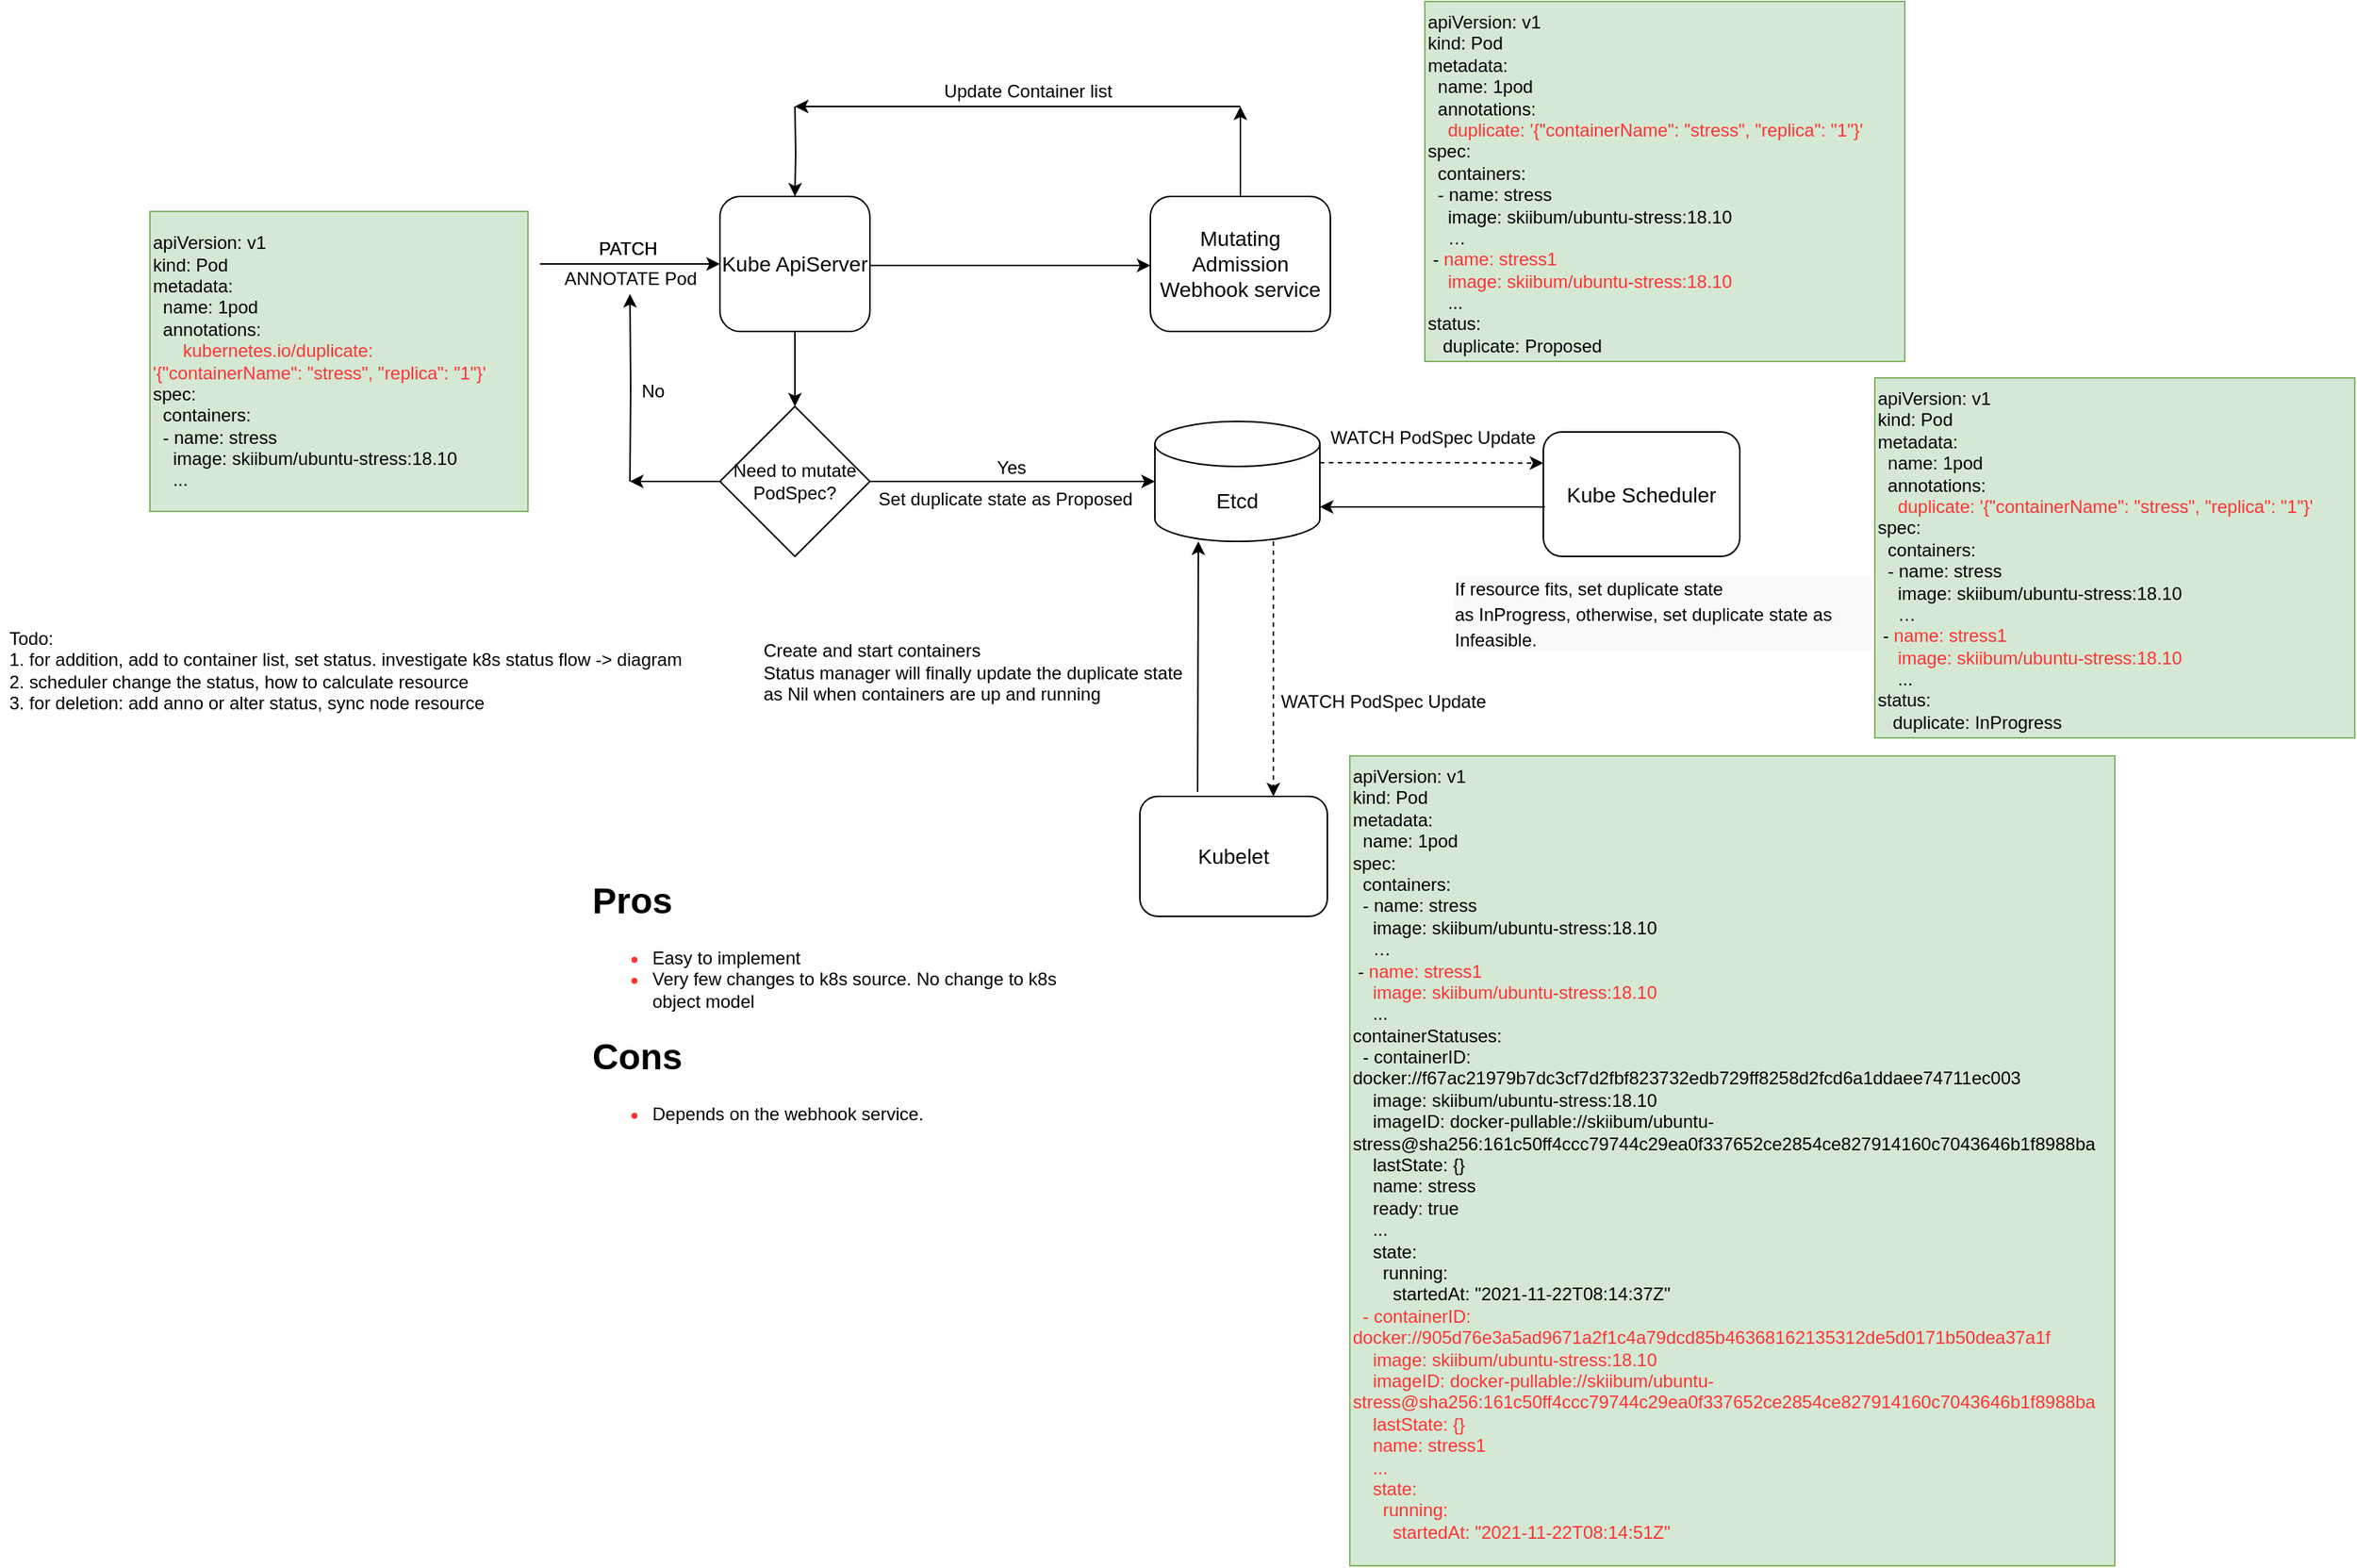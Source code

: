 <mxfile version="15.8.2" type="github" pages="4">
  <diagram id="C5RBs43oDa-KdzZeNtuy" name="webhook">
    <mxGraphModel dx="2630" dy="794" grid="1" gridSize="10" guides="1" tooltips="1" connect="1" arrows="1" fold="1" page="1" pageScale="1" pageWidth="827" pageHeight="1169" math="0" shadow="0">
      <root>
        <mxCell id="WIyWlLk6GJQsqaUBKTNV-0" />
        <mxCell id="WIyWlLk6GJQsqaUBKTNV-1" parent="WIyWlLk6GJQsqaUBKTNV-0" />
        <mxCell id="gJ8kAtWAAKw_t7g4Scvq-7" value="" style="edgeStyle=orthogonalEdgeStyle;rounded=0;orthogonalLoop=1;jettySize=auto;html=1;" edge="1" parent="WIyWlLk6GJQsqaUBKTNV-1">
          <mxGeometry relative="1" as="geometry">
            <mxPoint x="270" y="206" as="sourcePoint" />
            <mxPoint x="457" y="206" as="targetPoint" />
          </mxGeometry>
        </mxCell>
        <mxCell id="gJ8kAtWAAKw_t7g4Scvq-11" value="" style="edgeStyle=orthogonalEdgeStyle;rounded=0;orthogonalLoop=1;jettySize=auto;html=1;fontFamily=Helvetica;fontSize=14;" edge="1" parent="WIyWlLk6GJQsqaUBKTNV-1" source="gJ8kAtWAAKw_t7g4Scvq-2" target="gJ8kAtWAAKw_t7g4Scvq-8">
          <mxGeometry relative="1" as="geometry" />
        </mxCell>
        <mxCell id="gJ8kAtWAAKw_t7g4Scvq-2" value="&lt;font style=&quot;font-size: 14px&quot;&gt;Kube ApiServer&lt;/font&gt;" style="rounded=1;whiteSpace=wrap;html=1;" vertex="1" parent="WIyWlLk6GJQsqaUBKTNV-1">
          <mxGeometry x="170" y="160" width="100" height="90" as="geometry" />
        </mxCell>
        <mxCell id="gJ8kAtWAAKw_t7g4Scvq-3" value="" style="endArrow=classic;html=1;rounded=0;" edge="1" parent="WIyWlLk6GJQsqaUBKTNV-1">
          <mxGeometry width="50" height="50" relative="1" as="geometry">
            <mxPoint x="50" y="205" as="sourcePoint" />
            <mxPoint x="170" y="205" as="targetPoint" />
          </mxGeometry>
        </mxCell>
        <mxCell id="gJ8kAtWAAKw_t7g4Scvq-4" value="PATCH&amp;nbsp;" style="text;html=1;align=center;verticalAlign=middle;resizable=0;points=[];autosize=1;strokeColor=none;fillColor=none;" vertex="1" parent="WIyWlLk6GJQsqaUBKTNV-1">
          <mxGeometry x="80" y="185" width="60" height="20" as="geometry" />
        </mxCell>
        <mxCell id="gJ8kAtWAAKw_t7g4Scvq-5" value="ANNOTATE Pod" style="text;html=1;resizable=0;autosize=1;align=center;verticalAlign=middle;points=[];fillColor=none;strokeColor=none;rounded=0;" vertex="1" parent="WIyWlLk6GJQsqaUBKTNV-1">
          <mxGeometry x="60" y="205" width="100" height="20" as="geometry" />
        </mxCell>
        <mxCell id="gJ8kAtWAAKw_t7g4Scvq-32" value="" style="edgeStyle=orthogonalEdgeStyle;rounded=0;orthogonalLoop=1;jettySize=auto;html=1;fontFamily=Helvetica;fontSize=12;" edge="1" parent="WIyWlLk6GJQsqaUBKTNV-1" source="gJ8kAtWAAKw_t7g4Scvq-6">
          <mxGeometry relative="1" as="geometry">
            <mxPoint x="517" y="100" as="targetPoint" />
          </mxGeometry>
        </mxCell>
        <mxCell id="gJ8kAtWAAKw_t7g4Scvq-6" value="&lt;font style=&quot;font-size: 14px&quot;&gt;Mutating Admission Webhook service&lt;/font&gt;" style="rounded=1;whiteSpace=wrap;html=1;" vertex="1" parent="WIyWlLk6GJQsqaUBKTNV-1">
          <mxGeometry x="457" y="160" width="120" height="90" as="geometry" />
        </mxCell>
        <mxCell id="gJ8kAtWAAKw_t7g4Scvq-13" value="" style="edgeStyle=orthogonalEdgeStyle;rounded=0;orthogonalLoop=1;jettySize=auto;html=1;fontFamily=Helvetica;fontSize=14;" edge="1" parent="WIyWlLk6GJQsqaUBKTNV-1" source="gJ8kAtWAAKw_t7g4Scvq-8" target="gJ8kAtWAAKw_t7g4Scvq-12">
          <mxGeometry relative="1" as="geometry" />
        </mxCell>
        <mxCell id="gJ8kAtWAAKw_t7g4Scvq-39" value="" style="edgeStyle=orthogonalEdgeStyle;rounded=0;orthogonalLoop=1;jettySize=auto;html=1;fontFamily=Helvetica;fontSize=12;" edge="1" parent="WIyWlLk6GJQsqaUBKTNV-1" source="gJ8kAtWAAKw_t7g4Scvq-8">
          <mxGeometry relative="1" as="geometry">
            <mxPoint x="110" y="350" as="targetPoint" />
          </mxGeometry>
        </mxCell>
        <mxCell id="gJ8kAtWAAKw_t7g4Scvq-8" value="Need to mutate PodSpec?" style="rhombus;whiteSpace=wrap;html=1;" vertex="1" parent="WIyWlLk6GJQsqaUBKTNV-1">
          <mxGeometry x="170" y="300" width="100" height="100" as="geometry" />
        </mxCell>
        <mxCell id="gJ8kAtWAAKw_t7g4Scvq-10" value="PATCH&amp;nbsp;" style="text;html=1;align=center;verticalAlign=middle;resizable=0;points=[];autosize=1;strokeColor=none;fillColor=none;" vertex="1" parent="WIyWlLk6GJQsqaUBKTNV-1">
          <mxGeometry x="80" y="185" width="60" height="20" as="geometry" />
        </mxCell>
        <mxCell id="gJ8kAtWAAKw_t7g4Scvq-43" value="" style="edgeStyle=orthogonalEdgeStyle;rounded=0;orthogonalLoop=1;jettySize=auto;html=1;fontFamily=Helvetica;fontSize=14;dashed=1;" edge="1" parent="WIyWlLk6GJQsqaUBKTNV-1">
          <mxGeometry relative="1" as="geometry">
            <mxPoint x="539" y="390" as="sourcePoint" />
            <mxPoint x="539" y="560" as="targetPoint" />
          </mxGeometry>
        </mxCell>
        <mxCell id="gJ8kAtWAAKw_t7g4Scvq-12" value="Etcd" style="shape=cylinder3;whiteSpace=wrap;html=1;boundedLbl=1;backgroundOutline=1;size=15;fontFamily=Helvetica;fontSize=14;" vertex="1" parent="WIyWlLk6GJQsqaUBKTNV-1">
          <mxGeometry x="460" y="310" width="110" height="80" as="geometry" />
        </mxCell>
        <mxCell id="gJ8kAtWAAKw_t7g4Scvq-14" value="&lt;span style=&quot;font-size: 12px&quot;&gt;Yes&lt;/span&gt;" style="text;html=1;resizable=0;autosize=1;align=center;verticalAlign=middle;points=[];fillColor=none;strokeColor=none;rounded=0;fontFamily=Helvetica;fontSize=14;" vertex="1" parent="WIyWlLk6GJQsqaUBKTNV-1">
          <mxGeometry x="344" y="330" width="40" height="20" as="geometry" />
        </mxCell>
        <mxCell id="gJ8kAtWAAKw_t7g4Scvq-34" value="" style="edgeStyle=orthogonalEdgeStyle;rounded=0;orthogonalLoop=1;jettySize=auto;html=1;fontFamily=Helvetica;fontSize=12;startArrow=none;" edge="1" parent="WIyWlLk6GJQsqaUBKTNV-1" source="gJ8kAtWAAKw_t7g4Scvq-36">
          <mxGeometry relative="1" as="geometry">
            <mxPoint x="517" y="100" as="sourcePoint" />
            <mxPoint x="220" y="100" as="targetPoint" />
            <Array as="points">
              <mxPoint x="517" y="100" />
              <mxPoint x="220" y="100" />
            </Array>
          </mxGeometry>
        </mxCell>
        <mxCell id="gJ8kAtWAAKw_t7g4Scvq-35" value="" style="edgeStyle=orthogonalEdgeStyle;rounded=0;orthogonalLoop=1;jettySize=auto;html=1;fontFamily=Helvetica;fontSize=12;" edge="1" parent="WIyWlLk6GJQsqaUBKTNV-1" target="gJ8kAtWAAKw_t7g4Scvq-2">
          <mxGeometry relative="1" as="geometry">
            <mxPoint x="220" y="100" as="sourcePoint" />
          </mxGeometry>
        </mxCell>
        <mxCell id="gJ8kAtWAAKw_t7g4Scvq-36" value="Update Container list" style="text;html=1;resizable=0;autosize=1;align=center;verticalAlign=middle;points=[];fillColor=none;strokeColor=none;rounded=0;fontFamily=Helvetica;fontSize=12;" vertex="1" parent="WIyWlLk6GJQsqaUBKTNV-1">
          <mxGeometry x="310" y="80" width="130" height="20" as="geometry" />
        </mxCell>
        <mxCell id="gJ8kAtWAAKw_t7g4Scvq-40" value="" style="edgeStyle=orthogonalEdgeStyle;rounded=0;orthogonalLoop=1;jettySize=auto;html=1;fontFamily=Helvetica;fontSize=12;" edge="1" parent="WIyWlLk6GJQsqaUBKTNV-1" target="gJ8kAtWAAKw_t7g4Scvq-5">
          <mxGeometry relative="1" as="geometry">
            <mxPoint x="110" y="350" as="sourcePoint" />
          </mxGeometry>
        </mxCell>
        <mxCell id="gJ8kAtWAAKw_t7g4Scvq-41" value="No" style="text;html=1;resizable=0;autosize=1;align=center;verticalAlign=middle;points=[];fillColor=none;strokeColor=none;rounded=0;fontFamily=Helvetica;fontSize=12;" vertex="1" parent="WIyWlLk6GJQsqaUBKTNV-1">
          <mxGeometry x="110" y="280" width="30" height="20" as="geometry" />
        </mxCell>
        <mxCell id="gJ8kAtWAAKw_t7g4Scvq-42" value="&lt;font style=&quot;font-size: 14px&quot;&gt;Kubelet&lt;/font&gt;" style="rounded=1;whiteSpace=wrap;html=1;fontFamily=Helvetica;fontSize=12;" vertex="1" parent="WIyWlLk6GJQsqaUBKTNV-1">
          <mxGeometry x="450" y="560" width="125" height="80" as="geometry" />
        </mxCell>
        <mxCell id="gJ8kAtWAAKw_t7g4Scvq-44" value="&lt;font style=&quot;font-size: 12px&quot;&gt;WATCH PodSpec Update&lt;/font&gt;" style="text;html=1;resizable=0;autosize=1;align=center;verticalAlign=middle;points=[];fillColor=none;strokeColor=none;rounded=0;fontFamily=Helvetica;fontSize=14;" vertex="1" parent="WIyWlLk6GJQsqaUBKTNV-1">
          <mxGeometry x="537" y="486" width="150" height="20" as="geometry" />
        </mxCell>
        <mxCell id="gJ8kAtWAAKw_t7g4Scvq-45" value="" style="endArrow=classic;html=1;rounded=0;fontFamily=Helvetica;fontSize=12;exitX=0.308;exitY=-0.037;exitDx=0;exitDy=0;exitPerimeter=0;" edge="1" parent="WIyWlLk6GJQsqaUBKTNV-1" source="gJ8kAtWAAKw_t7g4Scvq-42">
          <mxGeometry width="50" height="50" relative="1" as="geometry">
            <mxPoint x="360" y="390" as="sourcePoint" />
            <mxPoint x="489" y="390" as="targetPoint" />
          </mxGeometry>
        </mxCell>
        <mxCell id="gJ8kAtWAAKw_t7g4Scvq-46" value="&lt;div style=&quot;text-align: left&quot;&gt;&lt;span style=&quot;font-size: 12px&quot;&gt;Create and start containers&lt;/span&gt;&lt;br&gt;&lt;/div&gt;&lt;font style=&quot;font-size: 12px&quot;&gt;&lt;div style=&quot;text-align: left&quot;&gt;Status manager will finally update the duplicate state&amp;nbsp;&lt;/div&gt;&lt;div style=&quot;text-align: left&quot;&gt;as Nil&amp;nbsp;&lt;span&gt;when containers are up and running&amp;nbsp;&lt;/span&gt;&lt;/div&gt;&lt;/font&gt;" style="text;html=1;resizable=0;autosize=1;align=center;verticalAlign=middle;points=[];fillColor=none;strokeColor=none;rounded=0;fontFamily=Helvetica;fontSize=14;" vertex="1" parent="WIyWlLk6GJQsqaUBKTNV-1">
          <mxGeometry x="190" y="446" width="300" height="60" as="geometry" />
        </mxCell>
        <mxCell id="gJ8kAtWAAKw_t7g4Scvq-47" value="Set duplicate state as Proposed" style="text;html=1;resizable=0;autosize=1;align=center;verticalAlign=middle;points=[];fillColor=none;strokeColor=none;rounded=0;fontFamily=Helvetica;fontSize=12;" vertex="1" parent="WIyWlLk6GJQsqaUBKTNV-1">
          <mxGeometry x="270" y="352" width="180" height="20" as="geometry" />
        </mxCell>
        <mxCell id="D11Lsd8FtJEgQ72NZcWx-0" value="&lt;div&gt;apiVersion: v1&lt;/div&gt;&lt;div&gt;kind: Pod&lt;/div&gt;&lt;div&gt;metadata:&lt;/div&gt;&lt;div&gt;&amp;nbsp; name: 1pod&lt;/div&gt;&lt;div&gt;&amp;nbsp; annotations:&lt;/div&gt;&lt;font color=&quot;#ff3333&quot;&gt;&amp;nbsp; &amp;nbsp; &amp;nbsp; kubernetes.io/&lt;/font&gt;&lt;span style=&quot;color: rgb(255 , 51 , 51)&quot;&gt;duplicate: &lt;br&gt;&#39;{&quot;containerName&quot;: &quot;stress&quot;, &quot;replica&quot;: &quot;1&quot;}&#39;&lt;/span&gt;&lt;font color=&quot;#ff3333&quot;&gt;&lt;br&gt;&lt;/font&gt;&lt;div&gt;spec:&lt;/div&gt;&lt;div&gt;&amp;nbsp; containers:&lt;/div&gt;&lt;div&gt;&amp;nbsp; - name: stress&lt;/div&gt;&lt;div&gt;&amp;nbsp; &amp;nbsp; image: skiibum/ubuntu-stress:18.10&lt;/div&gt;&lt;div&gt;&amp;nbsp; &amp;nbsp; ...&lt;/div&gt;" style="rounded=0;whiteSpace=wrap;html=1;fontFamily=Helvetica;fontSize=12;align=left;fillColor=#d5e8d4;strokeColor=#82b366;" vertex="1" parent="WIyWlLk6GJQsqaUBKTNV-1">
          <mxGeometry x="-210" y="170" width="252" height="200" as="geometry" />
        </mxCell>
        <mxCell id="D11Lsd8FtJEgQ72NZcWx-1" value="apiVersion: v1&lt;br&gt;kind: Pod&lt;br&gt;metadata:&lt;br&gt;&amp;nbsp; name: 1pod&lt;br&gt;&amp;nbsp; annotations:&lt;br&gt;&lt;font color=&quot;#ff3333&quot;&gt;&amp;nbsp; &amp;nbsp; duplicate: &#39;{&quot;containerName&quot;: &quot;stress&quot;, &quot;replica&quot;: &quot;1&quot;}&#39;&lt;br&gt;&lt;/font&gt;spec:&lt;br&gt;&amp;nbsp; containers:&lt;br&gt;&amp;nbsp; - name: stress&lt;br&gt;&amp;nbsp; &amp;nbsp; image: skiibum/ubuntu-stress:18.10&lt;br&gt;&amp;nbsp; &amp;nbsp; …&lt;br&gt;&amp;nbsp;- &lt;font color=&quot;#ff3333&quot;&gt;name: stress1&lt;br&gt;&amp;nbsp; &amp;nbsp; image: skiibum/ubuntu-stress:18.10&lt;/font&gt;&lt;br&gt;&amp;nbsp; &amp;nbsp; ...&lt;br&gt;&lt;div&gt;status:&lt;/div&gt;&lt;div&gt;&amp;nbsp; &amp;nbsp;duplicate: Proposed&lt;/div&gt;" style="text;whiteSpace=wrap;html=1;fontSize=12;fontFamily=Helvetica;fillColor=#d5e8d4;strokeColor=#82b366;" vertex="1" parent="WIyWlLk6GJQsqaUBKTNV-1">
          <mxGeometry x="640" y="30" width="320" height="240" as="geometry" />
        </mxCell>
        <mxCell id="D11Lsd8FtJEgQ72NZcWx-2" value="apiVersion: v1&lt;br&gt;kind: Pod&lt;br&gt;metadata:&lt;br&gt;&amp;nbsp; name: 1pod&lt;font color=&quot;#ff3333&quot;&gt;&lt;br&gt;&lt;/font&gt;spec:&lt;br&gt;&amp;nbsp; containers:&lt;br&gt;&amp;nbsp; - name: stress&lt;br&gt;&amp;nbsp; &amp;nbsp; image: skiibum/ubuntu-stress:18.10&lt;br&gt;&amp;nbsp; &amp;nbsp; …&lt;br&gt;&amp;nbsp;- &lt;font color=&quot;#ff3333&quot;&gt;name: stress1&lt;br&gt;&amp;nbsp; &amp;nbsp; image: skiibum/ubuntu-stress:18.10&lt;/font&gt;&lt;br&gt;&amp;nbsp; &amp;nbsp; ...&lt;br&gt;&lt;div&gt;containerStatuses:&lt;/div&gt;&lt;div&gt;&amp;nbsp; - containerID: docker://f67ac21979b7dc3cf7d2fbf823732edb729ff8258d2fcd6a1ddaee74711ec003&lt;/div&gt;&lt;div&gt;&amp;nbsp; &amp;nbsp; image: skiibum/ubuntu-stress:18.10&lt;/div&gt;&lt;div&gt;&amp;nbsp; &amp;nbsp; imageID: docker-pullable://skiibum/ubuntu-stress@sha256:161c50ff4ccc79744c29ea0f337652ce2854ce827914160c7043646b1f8988ba&lt;/div&gt;&lt;div&gt;&amp;nbsp; &amp;nbsp; lastState: {}&lt;/div&gt;&lt;div&gt;&amp;nbsp; &amp;nbsp; name: stress&lt;/div&gt;&lt;div&gt;&amp;nbsp; &amp;nbsp; ready: true&lt;/div&gt;&lt;div&gt;&amp;nbsp; &amp;nbsp; ...&lt;/div&gt;&lt;div&gt;&amp;nbsp; &amp;nbsp; state:&lt;/div&gt;&lt;div&gt;&amp;nbsp; &amp;nbsp; &amp;nbsp; running:&lt;/div&gt;&lt;div&gt;&amp;nbsp; &amp;nbsp; &amp;nbsp; &amp;nbsp; startedAt: &quot;2021-11-22T08:14:37Z&quot;&lt;/div&gt;&lt;div&gt;&amp;nbsp;&lt;font color=&quot;#ff3333&quot;&gt; - containerID: docker://905d76e3a5ad9671a2f1c4a79dcd85b46368162135312de5d0171b50dea37a1f&lt;/font&gt;&lt;/div&gt;&lt;div&gt;&lt;font color=&quot;#ff3333&quot;&gt;&amp;nbsp; &amp;nbsp; image: skiibum/ubuntu-stress:18.10&lt;/font&gt;&lt;/div&gt;&lt;div&gt;&lt;font color=&quot;#ff3333&quot;&gt;&amp;nbsp; &amp;nbsp; imageID: docker-pullable://skiibum/ubuntu-stress@sha256:161c50ff4ccc79744c29ea0f337652ce2854ce827914160c7043646b1f8988ba&lt;/font&gt;&lt;/div&gt;&lt;div&gt;&lt;font color=&quot;#ff3333&quot;&gt;&amp;nbsp; &amp;nbsp; lastState: {}&lt;/font&gt;&lt;/div&gt;&lt;div&gt;&lt;font color=&quot;#ff3333&quot;&gt;&amp;nbsp; &amp;nbsp; name: stress1&lt;/font&gt;&lt;/div&gt;&lt;div&gt;&lt;font color=&quot;#ff3333&quot;&gt;&amp;nbsp; &amp;nbsp; ...&lt;/font&gt;&lt;/div&gt;&lt;div&gt;&lt;font color=&quot;#ff3333&quot;&gt;&amp;nbsp; &amp;nbsp; state:&lt;/font&gt;&lt;/div&gt;&lt;div&gt;&lt;font color=&quot;#ff3333&quot;&gt;&amp;nbsp; &amp;nbsp; &amp;nbsp; running:&lt;/font&gt;&lt;/div&gt;&lt;div&gt;&lt;font color=&quot;#ff3333&quot;&gt;&amp;nbsp; &amp;nbsp; &amp;nbsp; &amp;nbsp; startedAt: &quot;2021-11-22T08:14:51Z&quot;&lt;/font&gt;&lt;/div&gt;" style="text;whiteSpace=wrap;html=1;fontSize=12;fontFamily=Helvetica;fillColor=#d5e8d4;strokeColor=#82b366;" vertex="1" parent="WIyWlLk6GJQsqaUBKTNV-1">
          <mxGeometry x="590" y="533" width="510" height="540" as="geometry" />
        </mxCell>
        <mxCell id="D11Lsd8FtJEgQ72NZcWx-3" value="&lt;h1&gt;&lt;font color=&quot;#000000&quot;&gt;Pros&lt;/font&gt;&lt;/h1&gt;&lt;p&gt;&lt;/p&gt;&lt;ul&gt;&lt;li&gt;&lt;font color=&quot;#000000&quot;&gt;Easy to implement&amp;nbsp;&lt;/font&gt;&lt;/li&gt;&lt;li&gt;&lt;font color=&quot;#000000&quot;&gt;Very few changes to k8s source. No change to k8s object model&lt;/font&gt;&lt;/li&gt;&lt;/ul&gt;&lt;p&gt;&lt;/p&gt;&lt;h1&gt;&lt;font color=&quot;#000000&quot;&gt;Cons&lt;/font&gt;&lt;/h1&gt;&lt;p&gt;&lt;/p&gt;&lt;ul&gt;&lt;li&gt;&lt;font color=&quot;#000000&quot;&gt;Depends on the webhook service.&amp;nbsp;&lt;/font&gt;&lt;/li&gt;&lt;/ul&gt;&lt;p&gt;&lt;/p&gt;" style="text;html=1;strokeColor=none;fillColor=none;spacing=5;spacingTop=-20;whiteSpace=wrap;overflow=hidden;rounded=0;fontFamily=Helvetica;fontSize=12;fontColor=#FF3333;align=left;" vertex="1" parent="WIyWlLk6GJQsqaUBKTNV-1">
          <mxGeometry x="80" y="610" width="320" height="180" as="geometry" />
        </mxCell>
        <mxCell id="e4tp4aykjOCGpSkKBqX--0" value="&lt;div style=&quot;text-align: left&quot;&gt;&lt;span&gt;Todo:&amp;nbsp;&lt;/span&gt;&lt;/div&gt;&lt;div style=&quot;text-align: left&quot;&gt;&lt;span&gt;1. for addition, add to container list, set status. investigate k8s status flow -&amp;gt; diagram&lt;/span&gt;&lt;/div&gt;&lt;div style=&quot;text-align: left&quot;&gt;&lt;span&gt;2. scheduler change the status, how to calculate resource&lt;/span&gt;&lt;/div&gt;&lt;div style=&quot;text-align: left&quot;&gt;&lt;span&gt;3. for deletion: add anno or alter status, sync node resource&lt;/span&gt;&lt;/div&gt;" style="text;html=1;resizable=0;autosize=1;align=center;verticalAlign=middle;points=[];fillColor=none;strokeColor=none;rounded=0;fontFamily=Helvetica;fontSize=12;fontColor=#000000;" vertex="1" parent="WIyWlLk6GJQsqaUBKTNV-1">
          <mxGeometry x="-310" y="446" width="460" height="60" as="geometry" />
        </mxCell>
        <mxCell id="q_yjqkA3QtKpWia2A4fD-0" value="&lt;font style=&quot;font-size: 14px&quot;&gt;Kube Scheduler&lt;/font&gt;" style="rounded=1;whiteSpace=wrap;html=1;fontFamily=Helvetica;fontSize=12;" vertex="1" parent="WIyWlLk6GJQsqaUBKTNV-1">
          <mxGeometry x="719" y="317" width="131" height="83" as="geometry" />
        </mxCell>
        <mxCell id="q_yjqkA3QtKpWia2A4fD-1" value="" style="edgeStyle=orthogonalEdgeStyle;rounded=0;orthogonalLoop=1;jettySize=auto;html=1;fontFamily=Helvetica;fontSize=14;dashed=1;exitX=1;exitY=0;exitDx=0;exitDy=27.5;exitPerimeter=0;entryX=0;entryY=0.25;entryDx=0;entryDy=0;" edge="1" parent="WIyWlLk6GJQsqaUBKTNV-1" source="gJ8kAtWAAKw_t7g4Scvq-12" target="q_yjqkA3QtKpWia2A4fD-0">
          <mxGeometry relative="1" as="geometry">
            <mxPoint x="549" y="400" as="sourcePoint" />
            <mxPoint x="549" y="570" as="targetPoint" />
          </mxGeometry>
        </mxCell>
        <mxCell id="q_yjqkA3QtKpWia2A4fD-2" value="" style="endArrow=classic;html=1;rounded=0;fontFamily=Helvetica;fontSize=12;entryX=1;entryY=1;entryDx=0;entryDy=-15;entryPerimeter=0;" edge="1" parent="WIyWlLk6GJQsqaUBKTNV-1">
          <mxGeometry width="50" height="50" relative="1" as="geometry">
            <mxPoint x="720" y="367" as="sourcePoint" />
            <mxPoint x="570" y="367" as="targetPoint" />
          </mxGeometry>
        </mxCell>
        <mxCell id="q_yjqkA3QtKpWia2A4fD-3" value="&lt;font style=&quot;font-size: 12px&quot;&gt;WATCH PodSpec Update&lt;/font&gt;" style="text;html=1;resizable=0;autosize=1;align=center;verticalAlign=middle;points=[];fillColor=none;strokeColor=none;rounded=0;fontFamily=Helvetica;fontSize=14;" vertex="1" parent="WIyWlLk6GJQsqaUBKTNV-1">
          <mxGeometry x="570" y="310" width="150" height="20" as="geometry" />
        </mxCell>
        <mxCell id="gw6WNQMOHPFpaxStnU00-1" value="apiVersion: v1&lt;br&gt;kind: Pod&lt;br&gt;metadata:&lt;br&gt;&amp;nbsp; name: 1pod&lt;br&gt;&amp;nbsp; annotations:&lt;br&gt;&lt;font color=&quot;#ff3333&quot;&gt;&amp;nbsp; &amp;nbsp; duplicate: &#39;{&quot;containerName&quot;: &quot;stress&quot;, &quot;replica&quot;: &quot;1&quot;}&#39;&lt;br&gt;&lt;/font&gt;spec:&lt;br&gt;&amp;nbsp; containers:&lt;br&gt;&amp;nbsp; - name: stress&lt;br&gt;&amp;nbsp; &amp;nbsp; image: skiibum/ubuntu-stress:18.10&lt;br&gt;&amp;nbsp; &amp;nbsp; …&lt;br&gt;&amp;nbsp;- &lt;font color=&quot;#ff3333&quot;&gt;name: stress1&lt;br&gt;&amp;nbsp; &amp;nbsp; image: skiibum/ubuntu-stress:18.10&lt;/font&gt;&lt;br&gt;&amp;nbsp; &amp;nbsp; ...&lt;br&gt;&lt;div&gt;status:&lt;/div&gt;&lt;div&gt;&amp;nbsp; &amp;nbsp;duplicate: InProgress&lt;/div&gt;" style="text;whiteSpace=wrap;html=1;fontSize=12;fontFamily=Helvetica;fillColor=#d5e8d4;strokeColor=#82b366;" vertex="1" parent="WIyWlLk6GJQsqaUBKTNV-1">
          <mxGeometry x="940" y="281" width="320" height="240" as="geometry" />
        </mxCell>
        <mxCell id="gw6WNQMOHPFpaxStnU00-2" value="&lt;div style=&quot;color: rgb(0 , 0 , 0) ; font-family: &amp;#34;helvetica&amp;#34; ; font-size: 14px ; font-style: normal ; font-weight: 400 ; letter-spacing: normal ; text-indent: 0px ; text-transform: none ; word-spacing: 0px ; background-color: rgb(248 , 249 , 250) ; text-align: left&quot;&gt;&lt;span style=&quot;font-size: 12px&quot;&gt;If resource fits, set duplicate state&amp;nbsp;&lt;/span&gt;&lt;/div&gt;&lt;div style=&quot;color: rgb(0 , 0 , 0) ; font-family: &amp;#34;helvetica&amp;#34; ; font-size: 14px ; font-style: normal ; font-weight: 400 ; letter-spacing: normal ; text-indent: 0px ; text-transform: none ; word-spacing: 0px ; background-color: rgb(248 , 249 , 250) ; text-align: left&quot;&gt;&lt;span style=&quot;font-size: 12px&quot;&gt;as InProgress, o&lt;/span&gt;&lt;span style=&quot;font-size: 12px&quot;&gt;therwise, set duplicate state as Infeasible.&lt;/span&gt;&lt;/div&gt;" style="text;whiteSpace=wrap;html=1;fontSize=12;fontFamily=Helvetica;fontColor=#000000;" vertex="1" parent="WIyWlLk6GJQsqaUBKTNV-1">
          <mxGeometry x="658" y="406" width="280" height="60" as="geometry" />
        </mxCell>
      </root>
    </mxGraphModel>
  </diagram>
  <diagram id="b5eZfN_mTchJTnmyJi1k" name="annotation">
    <mxGraphModel dx="2653" dy="794" grid="1" gridSize="10" guides="1" tooltips="1" connect="1" arrows="1" fold="1" page="1" pageScale="1" pageWidth="850" pageHeight="1100" math="0" shadow="0">
      <root>
        <mxCell id="ITCLSx846kDoq1n6SzYH-0" />
        <mxCell id="ITCLSx846kDoq1n6SzYH-1" parent="ITCLSx846kDoq1n6SzYH-0" />
        <mxCell id="i_ennpGb39XRAHNqJxrH-2" value="&lt;font style=&quot;font-size: 14px&quot;&gt;Kube ApiServer&lt;/font&gt;" style="rounded=1;whiteSpace=wrap;html=1;" vertex="1" parent="ITCLSx846kDoq1n6SzYH-1">
          <mxGeometry x="170" y="160" width="100" height="90" as="geometry" />
        </mxCell>
        <mxCell id="i_ennpGb39XRAHNqJxrH-3" value="" style="endArrow=classic;html=1;rounded=0;" edge="1" parent="ITCLSx846kDoq1n6SzYH-1">
          <mxGeometry width="50" height="50" relative="1" as="geometry">
            <mxPoint x="50" y="205" as="sourcePoint" />
            <mxPoint x="170" y="205" as="targetPoint" />
          </mxGeometry>
        </mxCell>
        <mxCell id="i_ennpGb39XRAHNqJxrH-4" value="PATCH&amp;nbsp;" style="text;html=1;align=center;verticalAlign=middle;resizable=0;points=[];autosize=1;strokeColor=none;fillColor=none;" vertex="1" parent="ITCLSx846kDoq1n6SzYH-1">
          <mxGeometry x="80" y="185" width="60" height="20" as="geometry" />
        </mxCell>
        <mxCell id="i_ennpGb39XRAHNqJxrH-5" value="ANNOTATE Pod" style="text;html=1;resizable=0;autosize=1;align=center;verticalAlign=middle;points=[];fillColor=none;strokeColor=none;rounded=0;" vertex="1" parent="ITCLSx846kDoq1n6SzYH-1">
          <mxGeometry x="60" y="205" width="100" height="20" as="geometry" />
        </mxCell>
        <mxCell id="i_ennpGb39XRAHNqJxrH-11" value="PATCH&amp;nbsp;" style="text;html=1;align=center;verticalAlign=middle;resizable=0;points=[];autosize=1;strokeColor=none;fillColor=none;" vertex="1" parent="ITCLSx846kDoq1n6SzYH-1">
          <mxGeometry x="80" y="185" width="60" height="20" as="geometry" />
        </mxCell>
        <mxCell id="i_ennpGb39XRAHNqJxrH-12" value="" style="edgeStyle=orthogonalEdgeStyle;rounded=0;orthogonalLoop=1;jettySize=auto;html=1;fontFamily=Helvetica;fontSize=14;dashed=1;exitX=1;exitY=0;exitDx=0;exitDy=52.5;exitPerimeter=0;" edge="1" parent="ITCLSx846kDoq1n6SzYH-1" source="i_ennpGb39XRAHNqJxrH-13">
          <mxGeometry relative="1" as="geometry">
            <mxPoint x="539" y="200" as="sourcePoint" />
            <mxPoint x="460" y="413" as="targetPoint" />
            <Array as="points">
              <mxPoint x="460" y="413" />
            </Array>
          </mxGeometry>
        </mxCell>
        <mxCell id="i_ennpGb39XRAHNqJxrH-13" value="Etcd" style="shape=cylinder3;whiteSpace=wrap;html=1;boundedLbl=1;backgroundOutline=1;size=15;fontFamily=Helvetica;fontSize=14;" vertex="1" parent="ITCLSx846kDoq1n6SzYH-1">
          <mxGeometry x="164" y="360" width="110" height="80" as="geometry" />
        </mxCell>
        <mxCell id="i_ennpGb39XRAHNqJxrH-20" value="&lt;font style=&quot;font-size: 14px&quot;&gt;Kubelet&lt;/font&gt;" style="rounded=1;whiteSpace=wrap;html=1;fontFamily=Helvetica;fontSize=12;" vertex="1" parent="ITCLSx846kDoq1n6SzYH-1">
          <mxGeometry x="140" y="577" width="160" height="80" as="geometry" />
        </mxCell>
        <mxCell id="i_ennpGb39XRAHNqJxrH-21" value="&lt;font style=&quot;font-size: 12px&quot;&gt;WATCH PodSpec Update&lt;/font&gt;" style="text;html=1;resizable=0;autosize=1;align=center;verticalAlign=middle;points=[];fillColor=none;strokeColor=none;rounded=0;fontFamily=Helvetica;fontSize=14;" vertex="1" parent="ITCLSx846kDoq1n6SzYH-1">
          <mxGeometry x="290" y="420" width="150" height="20" as="geometry" />
        </mxCell>
        <mxCell id="i_ennpGb39XRAHNqJxrH-22" value="" style="endArrow=classic;html=1;rounded=0;fontFamily=Helvetica;fontSize=12;entryX=1;entryY=0;entryDx=0;entryDy=27.5;entryPerimeter=0;" edge="1" parent="ITCLSx846kDoq1n6SzYH-1" target="i_ennpGb39XRAHNqJxrH-13">
          <mxGeometry width="50" height="50" relative="1" as="geometry">
            <mxPoint x="460" y="388" as="sourcePoint" />
            <mxPoint x="489" y="200" as="targetPoint" />
          </mxGeometry>
        </mxCell>
        <mxCell id="i_ennpGb39XRAHNqJxrH-23" value="&lt;div style=&quot;text-align: left&quot;&gt;&lt;span style=&quot;font-size: 12px&quot;&gt;1. interpret annotation&lt;/span&gt;&lt;/div&gt;&lt;div style=&quot;text-align: left&quot;&gt;&lt;span style=&quot;font-size: 12px&quot;&gt;2.&amp;nbsp;&lt;/span&gt;&lt;span style=&quot;font-size: 12px&quot;&gt;If resource fits, set duplicate state&amp;nbsp;&lt;/span&gt;&lt;/div&gt;&lt;div style=&quot;text-align: left&quot;&gt;&lt;span style=&quot;font-size: 12px&quot;&gt;as InProgress, update the Container list&amp;nbsp;&lt;/span&gt;&lt;/div&gt;&lt;div style=&quot;text-align: left&quot;&gt;&lt;span style=&quot;font-size: 12px&quot;&gt;in Podspec, update scheduler cache.&lt;/span&gt;&lt;/div&gt;&lt;div style=&quot;text-align: left&quot;&gt;&lt;span style=&quot;font-size: 12px&quot;&gt;Otherwise, set duplicate state as Infeasible.&lt;/span&gt;&lt;/div&gt;" style="text;html=1;resizable=0;autosize=1;align=center;verticalAlign=middle;points=[];fillColor=none;strokeColor=none;rounded=0;fontFamily=Helvetica;fontSize=14;" vertex="1" parent="ITCLSx846kDoq1n6SzYH-1">
          <mxGeometry x="290" y="264" width="250" height="90" as="geometry" />
        </mxCell>
        <mxCell id="i_ennpGb39XRAHNqJxrH-25" value="" style="endArrow=classic;html=1;rounded=0;fontFamily=Helvetica;fontSize=12;exitX=0.5;exitY=1;exitDx=0;exitDy=0;" edge="1" parent="ITCLSx846kDoq1n6SzYH-1" source="i_ennpGb39XRAHNqJxrH-2" target="i_ennpGb39XRAHNqJxrH-13">
          <mxGeometry width="50" height="50" relative="1" as="geometry">
            <mxPoint x="400" y="430" as="sourcePoint" />
            <mxPoint x="450" y="380" as="targetPoint" />
          </mxGeometry>
        </mxCell>
        <mxCell id="juz4PLPT8AiDiX2LW57e-0" value="Validate annotation&amp;nbsp;" style="text;html=1;resizable=0;autosize=1;align=center;verticalAlign=middle;points=[];fillColor=none;strokeColor=none;rounded=0;fontFamily=Helvetica;fontSize=12;fontColor=#000000;" vertex="1" parent="ITCLSx846kDoq1n6SzYH-1">
          <mxGeometry x="100" y="300" width="120" height="20" as="geometry" />
        </mxCell>
        <mxCell id="juz4PLPT8AiDiX2LW57e-3" value="&lt;font style=&quot;font-size: 14px&quot;&gt;Kube Scheduler&lt;/font&gt;" style="rounded=1;whiteSpace=wrap;html=1;fontFamily=Helvetica;fontSize=12;" vertex="1" parent="ITCLSx846kDoq1n6SzYH-1">
          <mxGeometry x="461" y="363" width="125" height="80" as="geometry" />
        </mxCell>
        <mxCell id="juz4PLPT8AiDiX2LW57e-4" value="" style="edgeStyle=orthogonalEdgeStyle;rounded=0;orthogonalLoop=1;jettySize=auto;html=1;fontFamily=Helvetica;fontSize=14;dashed=1;exitX=0.855;exitY=1;exitDx=0;exitDy=-4.35;exitPerimeter=0;entryX=0.75;entryY=0;entryDx=0;entryDy=0;" edge="1" parent="ITCLSx846kDoq1n6SzYH-1" source="i_ennpGb39XRAHNqJxrH-13" target="i_ennpGb39XRAHNqJxrH-20">
          <mxGeometry relative="1" as="geometry">
            <mxPoint x="284" y="423" as="sourcePoint" />
            <mxPoint x="470" y="423" as="targetPoint" />
            <Array as="points">
              <mxPoint x="260" y="436" />
            </Array>
          </mxGeometry>
        </mxCell>
        <mxCell id="juz4PLPT8AiDiX2LW57e-5" value="&lt;font style=&quot;font-size: 12px&quot;&gt;WATCH Pod Update&lt;/font&gt;" style="text;html=1;resizable=0;autosize=1;align=center;verticalAlign=middle;points=[];fillColor=none;strokeColor=none;rounded=0;fontFamily=Helvetica;fontSize=14;" vertex="1" parent="ITCLSx846kDoq1n6SzYH-1">
          <mxGeometry x="268" y="500" width="120" height="20" as="geometry" />
        </mxCell>
        <mxCell id="juz4PLPT8AiDiX2LW57e-6" value="" style="endArrow=classic;html=1;rounded=0;fontFamily=Helvetica;fontSize=12;fontColor=#000000;exitX=0.25;exitY=0;exitDx=0;exitDy=0;entryX=0.145;entryY=1;entryDx=0;entryDy=-4.35;entryPerimeter=0;" edge="1" parent="ITCLSx846kDoq1n6SzYH-1" source="i_ennpGb39XRAHNqJxrH-20" target="i_ennpGb39XRAHNqJxrH-13">
          <mxGeometry width="50" height="50" relative="1" as="geometry">
            <mxPoint x="280" y="540" as="sourcePoint" />
            <mxPoint x="330" y="490" as="targetPoint" />
          </mxGeometry>
        </mxCell>
        <mxCell id="LSv40BOvI9iOODx8XyYR-0" value="&lt;div style=&quot;color: rgb(0 , 0 , 0) ; font-family: &amp;#34;helvetica&amp;#34; ; font-size: 14px ; font-style: normal ; font-weight: 400 ; letter-spacing: normal ; text-indent: 0px ; text-transform: none ; word-spacing: 0px ; background-color: rgb(248 , 249 , 250) ; text-align: left&quot;&gt;&lt;span style=&quot;font-size: 12px&quot;&gt;For addition, create and start containers,&amp;nbsp;&lt;/span&gt;&lt;span style=&quot;font-size: 12px&quot;&gt;set duplicate state as InProgress.&lt;/span&gt;&lt;/div&gt;&lt;font style=&quot;color: rgb(0 , 0 , 0) ; font-family: &amp;#34;helvetica&amp;#34; ; font-style: normal ; font-weight: 400 ; letter-spacing: normal ; text-align: center ; text-indent: 0px ; text-transform: none ; word-spacing: 0px ; background-color: rgb(248 , 249 , 250) ; font-size: 12px&quot;&gt;&lt;div style=&quot;text-align: left&quot;&gt;status manager will finally update the duplicate state as Nil when containers are up and running.&lt;/div&gt;&lt;div style=&quot;text-align: left&quot;&gt;&lt;br&gt;&lt;/div&gt;&lt;div style=&quot;text-align: left&quot;&gt;For deletion, stop containers upon Pod.Update.&lt;/div&gt;&lt;span style=&quot;text-align: left&quot;&gt;Set duplicate state as InProgress. When containers are terminated, update PodSpec.&lt;/span&gt;&lt;div style=&quot;text-align: left&quot;&gt;&amp;nbsp;&lt;/div&gt;&lt;/font&gt;" style="text;whiteSpace=wrap;html=1;fontSize=12;fontFamily=Helvetica;fontColor=#000000;" vertex="1" parent="ITCLSx846kDoq1n6SzYH-1">
          <mxGeometry x="-90" y="443" width="260" height="137" as="geometry" />
        </mxCell>
        <mxCell id="bN04X_4NJ7RiUgSIrAoa-0" value="&lt;h1&gt;&lt;font color=&quot;#000000&quot;&gt;Pros&lt;/font&gt;&lt;/h1&gt;&lt;p&gt;&lt;/p&gt;&lt;ul&gt;&lt;li&gt;&lt;font color=&quot;#000000&quot;&gt;Let scheduler decides&amp;nbsp;the pod duplicate status.&amp;nbsp;&lt;/font&gt;&lt;/li&gt;&lt;li&gt;&lt;font color=&quot;#000000&quot;&gt;Use annotations to denote that the containers are to scale up or down. For addition, update PodSpec when resource fits. For deletion, remove containers in PodSpec when containers are terminated.&amp;nbsp;&amp;nbsp;&lt;/font&gt;&lt;/li&gt;&lt;/ul&gt;&lt;p&gt;&lt;/p&gt;&lt;h1&gt;&lt;font color=&quot;#000000&quot;&gt;Cons&lt;/font&gt;&lt;/h1&gt;&lt;p&gt;&lt;/p&gt;&lt;ul&gt;&lt;li&gt;&lt;font color=&quot;#000000&quot;&gt;The community possibly would not favor container list mutation.&amp;nbsp;&lt;/font&gt;&lt;/li&gt;&lt;/ul&gt;&lt;p&gt;&lt;/p&gt;" style="text;html=1;strokeColor=none;fillColor=none;spacing=5;spacingTop=-20;whiteSpace=wrap;overflow=hidden;rounded=0;fontFamily=Helvetica;fontSize=12;fontColor=#FF3333;align=left;" vertex="1" parent="ITCLSx846kDoq1n6SzYH-1">
          <mxGeometry x="540" y="720" width="320" height="280" as="geometry" />
        </mxCell>
        <mxCell id="GDD04WPXChaqu8gwVFN9-0" value="&lt;div&gt;apiVersion: v1&lt;/div&gt;&lt;div&gt;kind: Pod&lt;/div&gt;&lt;div&gt;metadata:&lt;/div&gt;&lt;div&gt;&amp;nbsp; name: 1pod&lt;/div&gt;&lt;div&gt;&amp;nbsp; annotations:&lt;/div&gt;&lt;div&gt;&lt;font color=&quot;#ff3333&quot;&gt;&amp;nbsp; &amp;nbsp; duplicate: &#39;{&quot;containerName&quot;: &quot;stress&quot;, &quot;replica&quot;: &quot;1&quot;}&#39;&lt;/font&gt;&lt;/div&gt;&lt;div&gt;spec:&lt;/div&gt;&lt;div&gt;&amp;nbsp; containers:&lt;/div&gt;&lt;div&gt;&amp;nbsp; - name: stress&lt;/div&gt;&lt;div&gt;&amp;nbsp; &amp;nbsp; image: skiibum/ubuntu-stress:18.10&lt;/div&gt;&lt;div&gt;&amp;nbsp; &amp;nbsp; ...&lt;/div&gt;" style="rounded=0;whiteSpace=wrap;html=1;fontFamily=Helvetica;fontSize=12;align=left;fillColor=#d5e8d4;strokeColor=#82b366;" vertex="1" parent="ITCLSx846kDoq1n6SzYH-1">
          <mxGeometry x="-160" y="130" width="200" height="200" as="geometry" />
        </mxCell>
        <mxCell id="qU8DvFjRQlB7kfs-6-CU-0" value="apiVersion: v1&lt;br&gt;kind: Pod&lt;br&gt;metadata:&lt;br&gt;&amp;nbsp; name: 1pod&lt;font color=&quot;#ff3333&quot;&gt;&lt;br&gt;&lt;/font&gt;spec:&lt;br&gt;&amp;nbsp; containers:&lt;br&gt;&amp;nbsp; - name: stress&lt;br&gt;&amp;nbsp; &amp;nbsp; image: skiibum/ubuntu-stress:18.10&lt;br&gt;&amp;nbsp; &amp;nbsp; …&lt;br&gt;&amp;nbsp;- &lt;font color=&quot;#ff3333&quot;&gt;name: stress1&lt;br&gt;&amp;nbsp; &amp;nbsp; image: skiibum/ubuntu-stress:18.10&lt;/font&gt;&lt;br&gt;&amp;nbsp; &amp;nbsp; ..." style="text;whiteSpace=wrap;html=1;fontSize=12;fontFamily=Helvetica;fillColor=#d5e8d4;strokeColor=#82b366;" vertex="1" parent="ITCLSx846kDoq1n6SzYH-1">
          <mxGeometry x="540" y="130" width="300" height="210" as="geometry" />
        </mxCell>
        <mxCell id="qU8DvFjRQlB7kfs-6-CU-1" value="apiVersion: v1&lt;br&gt;kind: Pod&lt;br&gt;metadata:&lt;br&gt;&amp;nbsp; name: 1pod&lt;br&gt;&lt;font color=&quot;#ff3333&quot;&gt;&amp;nbsp; containersToRemove: &#39;[&#39;stress1&#39;]&#39;&lt;br&gt;&lt;/font&gt;spec:&lt;br&gt;&amp;nbsp; containers:&lt;br&gt;&amp;nbsp; - name: stress&lt;br&gt;&amp;nbsp; &amp;nbsp; image: skiibum/ubuntu-stress:18.10&lt;br&gt;&amp;nbsp; &amp;nbsp; …&lt;br&gt;&amp;nbsp;- &lt;font color=&quot;#ff3333&quot;&gt;name: stress1&lt;br&gt;&amp;nbsp; &amp;nbsp; image: skiibum/ubuntu-stress:18.10&lt;/font&gt;&lt;br&gt;&amp;nbsp; &amp;nbsp; ..." style="text;whiteSpace=wrap;html=1;fontSize=12;fontFamily=Helvetica;fillColor=#d5e8d4;strokeColor=#82b366;" vertex="1" parent="ITCLSx846kDoq1n6SzYH-1">
          <mxGeometry x="540" y="464" width="300" height="210" as="geometry" />
        </mxCell>
        <mxCell id="0U7TxLPYdXrzU4iYy4nD-0" value="apiVersion: v1&lt;br&gt;kind: Pod&lt;br&gt;metadata:&lt;br&gt;&amp;nbsp; name: 1pod&lt;font color=&quot;#ff3333&quot;&gt;&lt;br&gt;&lt;/font&gt;spec:&lt;br&gt;&amp;nbsp; containers:&lt;br&gt;&amp;nbsp; - name: stress&lt;br&gt;&amp;nbsp; &amp;nbsp; image: skiibum/ubuntu-stress:18.10&lt;br&gt;&amp;nbsp; &amp;nbsp; …&lt;br&gt;&amp;nbsp;- &lt;font color=&quot;#ff3333&quot;&gt;name: stress1&lt;br&gt;&amp;nbsp; &amp;nbsp; image: skiibum/ubuntu-stress:18.10&lt;/font&gt;&lt;br&gt;&amp;nbsp; &amp;nbsp; ...&lt;br&gt;&lt;div&gt;containerStatuses:&lt;/div&gt;&lt;div&gt;&amp;nbsp; - containerID: docker://f67ac21979b7dc3cf7d2fbf823732edb729ff8258d2fcd6a1ddaee74711ec003&lt;/div&gt;&lt;div&gt;&amp;nbsp; &amp;nbsp; image: skiibum/ubuntu-stress:18.10&lt;/div&gt;&lt;div&gt;&amp;nbsp; &amp;nbsp; imageID: docker-pullable://skiibum/ubuntu-stress@sha256:161c50ff4ccc79744c29ea0f337652ce2854ce827914160c7043646b1f8988ba&lt;/div&gt;&lt;div&gt;&amp;nbsp; &amp;nbsp; lastState: {}&lt;/div&gt;&lt;div&gt;&amp;nbsp; &amp;nbsp; name: stress&lt;/div&gt;&lt;div&gt;&amp;nbsp; &amp;nbsp; ready: true&lt;/div&gt;&lt;div&gt;&amp;nbsp; &amp;nbsp; ...&lt;/div&gt;&lt;div&gt;&amp;nbsp; &amp;nbsp; state:&lt;/div&gt;&lt;div&gt;&amp;nbsp; &amp;nbsp; &amp;nbsp; running:&lt;/div&gt;&lt;div&gt;&amp;nbsp; &amp;nbsp; &amp;nbsp; &amp;nbsp; startedAt: &quot;2021-11-22T08:14:37Z&quot;&lt;/div&gt;&lt;div&gt;&amp;nbsp;&lt;font color=&quot;#ff3333&quot;&gt; - containerID: docker://905d76e3a5ad9671a2f1c4a79dcd85b46368162135312de5d0171b50dea37a1f&lt;/font&gt;&lt;/div&gt;&lt;div&gt;&lt;font color=&quot;#ff3333&quot;&gt;&amp;nbsp; &amp;nbsp; image: skiibum/ubuntu-stress:18.10&lt;/font&gt;&lt;/div&gt;&lt;div&gt;&lt;font color=&quot;#ff3333&quot;&gt;&amp;nbsp; &amp;nbsp; imageID: docker-pullable://skiibum/ubuntu-stress@sha256:161c50ff4ccc79744c29ea0f337652ce2854ce827914160c7043646b1f8988ba&lt;/font&gt;&lt;/div&gt;&lt;div&gt;&lt;font color=&quot;#ff3333&quot;&gt;&amp;nbsp; &amp;nbsp; lastState: {}&lt;/font&gt;&lt;/div&gt;&lt;div&gt;&lt;font color=&quot;#ff3333&quot;&gt;&amp;nbsp; &amp;nbsp; name: stress1&lt;/font&gt;&lt;/div&gt;&lt;div&gt;&lt;font color=&quot;#ff3333&quot;&gt;&amp;nbsp; &amp;nbsp; ...&lt;/font&gt;&lt;/div&gt;&lt;div&gt;&lt;font color=&quot;#ff3333&quot;&gt;&amp;nbsp; &amp;nbsp; state:&lt;/font&gt;&lt;/div&gt;&lt;div&gt;&lt;font color=&quot;#ff3333&quot;&gt;&amp;nbsp; &amp;nbsp; &amp;nbsp; running:&lt;/font&gt;&lt;/div&gt;&lt;div&gt;&lt;font color=&quot;#ff3333&quot;&gt;&amp;nbsp; &amp;nbsp; &amp;nbsp; &amp;nbsp; startedAt: &quot;2021-11-22T08:14:51Z&quot;&lt;/font&gt;&lt;/div&gt;" style="text;whiteSpace=wrap;html=1;fontSize=12;fontFamily=Helvetica;fillColor=#d5e8d4;strokeColor=none;" vertex="1" parent="ITCLSx846kDoq1n6SzYH-1">
          <mxGeometry x="-90" y="674" width="510" height="540" as="geometry" />
        </mxCell>
      </root>
    </mxGraphModel>
  </diagram>
  <diagram name="pod attributes" id="Iw5p7GnQtJDobvQ6vwvw">
    <mxGraphModel dx="852" dy="-39" grid="1" gridSize="10" guides="1" tooltips="1" connect="1" arrows="1" fold="1" page="1" pageScale="1" pageWidth="850" pageHeight="1100" math="0" shadow="0">
      <root>
        <mxCell id="LiKTIXCdsz4_5ox_9OFq-0" />
        <mxCell id="LiKTIXCdsz4_5ox_9OFq-1" parent="LiKTIXCdsz4_5ox_9OFq-0" />
        <mxCell id="LiKTIXCdsz4_5ox_9OFq-2" value="&lt;font style=&quot;font-size: 14px&quot;&gt;Kube ApiServer&lt;/font&gt;" style="rounded=1;whiteSpace=wrap;html=1;" vertex="1" parent="LiKTIXCdsz4_5ox_9OFq-1">
          <mxGeometry x="-200" y="150" width="100" height="90" as="geometry" />
        </mxCell>
        <mxCell id="LiKTIXCdsz4_5ox_9OFq-3" value="" style="endArrow=classic;html=1;rounded=0;" edge="1" parent="LiKTIXCdsz4_5ox_9OFq-1">
          <mxGeometry width="50" height="50" relative="1" as="geometry">
            <mxPoint x="-320" y="195" as="sourcePoint" />
            <mxPoint x="-200" y="195" as="targetPoint" />
          </mxGeometry>
        </mxCell>
        <mxCell id="LiKTIXCdsz4_5ox_9OFq-4" value="PATCH&amp;nbsp;" style="text;html=1;align=center;verticalAlign=middle;resizable=0;points=[];autosize=1;strokeColor=none;fillColor=none;" vertex="1" parent="LiKTIXCdsz4_5ox_9OFq-1">
          <mxGeometry x="-290" y="175" width="60" height="20" as="geometry" />
        </mxCell>
        <mxCell id="LiKTIXCdsz4_5ox_9OFq-5" value="ANNOTATE Pod" style="text;html=1;resizable=0;autosize=1;align=center;verticalAlign=middle;points=[];fillColor=none;strokeColor=none;rounded=0;" vertex="1" parent="LiKTIXCdsz4_5ox_9OFq-1">
          <mxGeometry x="-310" y="195" width="100" height="20" as="geometry" />
        </mxCell>
        <mxCell id="LiKTIXCdsz4_5ox_9OFq-6" value="PATCH&amp;nbsp;" style="text;html=1;align=center;verticalAlign=middle;resizable=0;points=[];autosize=1;strokeColor=none;fillColor=none;" vertex="1" parent="LiKTIXCdsz4_5ox_9OFq-1">
          <mxGeometry x="-290" y="175" width="60" height="20" as="geometry" />
        </mxCell>
        <mxCell id="LiKTIXCdsz4_5ox_9OFq-7" value="" style="edgeStyle=orthogonalEdgeStyle;rounded=0;orthogonalLoop=1;jettySize=auto;html=1;fontFamily=Helvetica;fontSize=14;dashed=1;exitX=1;exitY=0;exitDx=0;exitDy=52.5;exitPerimeter=0;" edge="1" parent="LiKTIXCdsz4_5ox_9OFq-1" source="LiKTIXCdsz4_5ox_9OFq-8">
          <mxGeometry relative="1" as="geometry">
            <mxPoint x="169" y="190" as="sourcePoint" />
            <mxPoint x="90" y="403" as="targetPoint" />
            <Array as="points">
              <mxPoint x="90" y="403" />
            </Array>
          </mxGeometry>
        </mxCell>
        <mxCell id="LiKTIXCdsz4_5ox_9OFq-8" value="Etcd" style="shape=cylinder3;whiteSpace=wrap;html=1;boundedLbl=1;backgroundOutline=1;size=15;fontFamily=Helvetica;fontSize=14;" vertex="1" parent="LiKTIXCdsz4_5ox_9OFq-1">
          <mxGeometry x="-206" y="350" width="110" height="80" as="geometry" />
        </mxCell>
        <mxCell id="LiKTIXCdsz4_5ox_9OFq-9" value="&lt;font style=&quot;font-size: 14px&quot;&gt;Kubelet&lt;/font&gt;" style="rounded=1;whiteSpace=wrap;html=1;fontFamily=Helvetica;fontSize=12;" vertex="1" parent="LiKTIXCdsz4_5ox_9OFq-1">
          <mxGeometry x="-230" y="567" width="160" height="80" as="geometry" />
        </mxCell>
        <mxCell id="LiKTIXCdsz4_5ox_9OFq-10" value="&lt;font style=&quot;font-size: 12px&quot;&gt;WATCH PodSpec Update&lt;/font&gt;" style="text;html=1;resizable=0;autosize=1;align=center;verticalAlign=middle;points=[];fillColor=none;strokeColor=none;rounded=0;fontFamily=Helvetica;fontSize=14;" vertex="1" parent="LiKTIXCdsz4_5ox_9OFq-1">
          <mxGeometry x="-80" y="410" width="150" height="20" as="geometry" />
        </mxCell>
        <mxCell id="LiKTIXCdsz4_5ox_9OFq-11" value="" style="endArrow=classic;html=1;rounded=0;fontFamily=Helvetica;fontSize=12;entryX=1;entryY=0;entryDx=0;entryDy=27.5;entryPerimeter=0;" edge="1" parent="LiKTIXCdsz4_5ox_9OFq-1" target="LiKTIXCdsz4_5ox_9OFq-8">
          <mxGeometry width="50" height="50" relative="1" as="geometry">
            <mxPoint x="90" y="378" as="sourcePoint" />
            <mxPoint x="119" y="190" as="targetPoint" />
          </mxGeometry>
        </mxCell>
        <mxCell id="LiKTIXCdsz4_5ox_9OFq-12" value="&lt;div style=&quot;text-align: left&quot;&gt;&lt;span style=&quot;font-size: 12px&quot;&gt;1. interpret attribute&lt;/span&gt;&lt;/div&gt;&lt;div style=&quot;text-align: left&quot;&gt;&lt;span style=&quot;font-size: 12px&quot;&gt;2.&amp;nbsp;&lt;/span&gt;&lt;span style=&quot;font-size: 12px&quot;&gt;If resource fits, set duplicate state&amp;nbsp;&lt;/span&gt;&lt;/div&gt;&lt;div style=&quot;text-align: left&quot;&gt;&lt;span style=&quot;font-size: 12px&quot;&gt;as InProgress, update the Container list&amp;nbsp;&lt;/span&gt;&lt;/div&gt;&lt;div style=&quot;text-align: left&quot;&gt;&lt;span style=&quot;font-size: 12px&quot;&gt;in Podspec, update scheduler cache.&lt;/span&gt;&lt;/div&gt;&lt;div style=&quot;text-align: left&quot;&gt;&lt;span style=&quot;font-size: 12px&quot;&gt;Otherwise, set duplicate state as Infeasible.&lt;/span&gt;&lt;/div&gt;" style="text;html=1;resizable=0;autosize=1;align=center;verticalAlign=middle;points=[];fillColor=none;strokeColor=none;rounded=0;fontFamily=Helvetica;fontSize=14;" vertex="1" parent="LiKTIXCdsz4_5ox_9OFq-1">
          <mxGeometry x="-80" y="254" width="250" height="90" as="geometry" />
        </mxCell>
        <mxCell id="LiKTIXCdsz4_5ox_9OFq-13" value="" style="endArrow=classic;html=1;rounded=0;fontFamily=Helvetica;fontSize=12;exitX=0.5;exitY=1;exitDx=0;exitDy=0;" edge="1" parent="LiKTIXCdsz4_5ox_9OFq-1" source="LiKTIXCdsz4_5ox_9OFq-2" target="LiKTIXCdsz4_5ox_9OFq-8">
          <mxGeometry width="50" height="50" relative="1" as="geometry">
            <mxPoint x="30" y="420" as="sourcePoint" />
            <mxPoint x="80" y="370" as="targetPoint" />
          </mxGeometry>
        </mxCell>
        <mxCell id="LiKTIXCdsz4_5ox_9OFq-14" value="Validate annotation&amp;nbsp;" style="text;html=1;resizable=0;autosize=1;align=center;verticalAlign=middle;points=[];fillColor=none;strokeColor=none;rounded=0;fontFamily=Helvetica;fontSize=12;fontColor=#000000;" vertex="1" parent="LiKTIXCdsz4_5ox_9OFq-1">
          <mxGeometry x="-270" y="290" width="120" height="20" as="geometry" />
        </mxCell>
        <mxCell id="LiKTIXCdsz4_5ox_9OFq-15" value="&lt;font style=&quot;font-size: 14px&quot;&gt;Kube Scheduler&lt;/font&gt;" style="rounded=1;whiteSpace=wrap;html=1;fontFamily=Helvetica;fontSize=12;" vertex="1" parent="LiKTIXCdsz4_5ox_9OFq-1">
          <mxGeometry x="91" y="353" width="125" height="80" as="geometry" />
        </mxCell>
        <mxCell id="LiKTIXCdsz4_5ox_9OFq-16" value="" style="edgeStyle=orthogonalEdgeStyle;rounded=0;orthogonalLoop=1;jettySize=auto;html=1;fontFamily=Helvetica;fontSize=14;dashed=1;exitX=0.855;exitY=1;exitDx=0;exitDy=-4.35;exitPerimeter=0;entryX=0.75;entryY=0;entryDx=0;entryDy=0;" edge="1" parent="LiKTIXCdsz4_5ox_9OFq-1" source="LiKTIXCdsz4_5ox_9OFq-8" target="LiKTIXCdsz4_5ox_9OFq-9">
          <mxGeometry relative="1" as="geometry">
            <mxPoint x="-86" y="413" as="sourcePoint" />
            <mxPoint x="100" y="413" as="targetPoint" />
            <Array as="points">
              <mxPoint x="-110" y="426" />
            </Array>
          </mxGeometry>
        </mxCell>
        <mxCell id="LiKTIXCdsz4_5ox_9OFq-17" value="&lt;font style=&quot;font-size: 12px&quot;&gt;WATCH Pod Update&lt;/font&gt;" style="text;html=1;resizable=0;autosize=1;align=center;verticalAlign=middle;points=[];fillColor=none;strokeColor=none;rounded=0;fontFamily=Helvetica;fontSize=14;" vertex="1" parent="LiKTIXCdsz4_5ox_9OFq-1">
          <mxGeometry x="-102" y="490" width="120" height="20" as="geometry" />
        </mxCell>
        <mxCell id="LiKTIXCdsz4_5ox_9OFq-18" value="" style="endArrow=classic;html=1;rounded=0;fontFamily=Helvetica;fontSize=12;fontColor=#000000;exitX=0.25;exitY=0;exitDx=0;exitDy=0;entryX=0.145;entryY=1;entryDx=0;entryDy=-4.35;entryPerimeter=0;" edge="1" parent="LiKTIXCdsz4_5ox_9OFq-1" source="LiKTIXCdsz4_5ox_9OFq-9" target="LiKTIXCdsz4_5ox_9OFq-8">
          <mxGeometry width="50" height="50" relative="1" as="geometry">
            <mxPoint x="-90" y="530" as="sourcePoint" />
            <mxPoint x="-40" y="480" as="targetPoint" />
          </mxGeometry>
        </mxCell>
        <mxCell id="LiKTIXCdsz4_5ox_9OFq-19" value="&lt;div style=&quot;color: rgb(0 , 0 , 0) ; font-family: &amp;#34;helvetica&amp;#34; ; font-size: 14px ; font-style: normal ; font-weight: 400 ; letter-spacing: normal ; text-indent: 0px ; text-transform: none ; word-spacing: 0px ; background-color: rgb(248 , 249 , 250) ; text-align: left&quot;&gt;&lt;span style=&quot;font-size: 12px&quot;&gt;For addition, create and start containers,&amp;nbsp;&lt;/span&gt;&lt;span style=&quot;font-size: 12px&quot;&gt;set duplicate state as InProgress.&lt;/span&gt;&lt;/div&gt;&lt;font style=&quot;color: rgb(0 , 0 , 0) ; font-family: &amp;#34;helvetica&amp;#34; ; font-style: normal ; font-weight: 400 ; letter-spacing: normal ; text-align: center ; text-indent: 0px ; text-transform: none ; word-spacing: 0px ; background-color: rgb(248 , 249 , 250) ; font-size: 12px&quot;&gt;&lt;div style=&quot;text-align: left&quot;&gt;status manager will finally update the duplicate state as Nil when containers are up and running.&lt;/div&gt;&lt;div style=&quot;text-align: left&quot;&gt;&lt;br&gt;&lt;/div&gt;&lt;div style=&quot;text-align: left&quot;&gt;For deletion, stop containers upon Pod.Update.&lt;/div&gt;&lt;span style=&quot;text-align: left&quot;&gt;Set duplicate state as InProgress. When containers are terminated, update PodSpec.&lt;/span&gt;&lt;div style=&quot;text-align: left&quot;&gt;&amp;nbsp;&lt;/div&gt;&lt;/font&gt;" style="text;whiteSpace=wrap;html=1;fontSize=12;fontFamily=Helvetica;fontColor=#000000;" vertex="1" parent="LiKTIXCdsz4_5ox_9OFq-1">
          <mxGeometry x="-460" y="433" width="260" height="137" as="geometry" />
        </mxCell>
        <mxCell id="LiKTIXCdsz4_5ox_9OFq-20" value="&lt;h1&gt;&lt;font color=&quot;#000000&quot;&gt;Pros&lt;/font&gt;&lt;/h1&gt;&lt;p&gt;&lt;/p&gt;&lt;ul&gt;&lt;li&gt;&lt;font color=&quot;#000000&quot;&gt;Need to define a new attribute in the PodSpec. including&amp;nbsp;attribute value validation&lt;/font&gt;&lt;/li&gt;&lt;li&gt;&lt;font color=&quot;#000000&quot;&gt;Use a dedicated pod attribute to denote that the containers are to scale up or down.&amp;nbsp;&lt;/font&gt;&lt;/li&gt;&lt;/ul&gt;&lt;p&gt;&lt;/p&gt;&lt;h1&gt;&lt;font color=&quot;#000000&quot;&gt;Cons&lt;/font&gt;&lt;/h1&gt;&lt;p&gt;&lt;/p&gt;&lt;ul&gt;&lt;li&gt;&lt;font color=&quot;#000000&quot;&gt;The community possibly would not favor container list mutation.&amp;nbsp;&lt;/font&gt;&lt;/li&gt;&lt;li&gt;&lt;font color=&quot;#000000&quot;&gt;Involve more code changes than option 2.&lt;/font&gt;&lt;/li&gt;&lt;/ul&gt;&lt;p&gt;&lt;/p&gt;" style="text;html=1;strokeColor=none;fillColor=none;spacing=5;spacingTop=-20;whiteSpace=wrap;overflow=hidden;rounded=0;fontFamily=Helvetica;fontSize=12;fontColor=#FF3333;align=left;" vertex="1" parent="LiKTIXCdsz4_5ox_9OFq-1">
          <mxGeometry x="170" y="710" width="320" height="230" as="geometry" />
        </mxCell>
        <mxCell id="LiKTIXCdsz4_5ox_9OFq-21" value="&lt;div&gt;apiVersion: v1&lt;/div&gt;&lt;div&gt;kind: Pod&lt;/div&gt;&lt;div&gt;metadata:&lt;/div&gt;&lt;div&gt;&amp;nbsp; name: 1pod&lt;/div&gt;&lt;div&gt;&lt;span&gt;spec:&lt;/span&gt;&lt;br&gt;&lt;/div&gt;&lt;div&gt;&lt;span&gt;&amp;nbsp; replica::&amp;nbsp;&lt;/span&gt;&lt;span style=&quot;color: rgb(255 , 51 , 51)&quot;&gt;&#39;{&quot;containerName&quot;: &quot;stress&quot;, &quot;replica&quot;: &quot;2&quot;}&#39;&lt;/span&gt;&lt;/div&gt;&lt;div&gt;&lt;span&gt;&amp;nbsp; containers:&lt;/span&gt;&lt;br&gt;&lt;/div&gt;&lt;div&gt;&amp;nbsp; - name: stress&lt;/div&gt;&lt;div&gt;&amp;nbsp; &amp;nbsp; image: skiibum/ubuntu-stress:18.10&lt;/div&gt;&lt;div&gt;&amp;nbsp; &amp;nbsp; ...&lt;/div&gt;" style="rounded=0;whiteSpace=wrap;html=1;fontFamily=Helvetica;fontSize=12;align=left;fillColor=#d5e8d4;strokeColor=#82b366;" vertex="1" parent="LiKTIXCdsz4_5ox_9OFq-1">
          <mxGeometry x="-530" y="120" width="200" height="200" as="geometry" />
        </mxCell>
        <mxCell id="LiKTIXCdsz4_5ox_9OFq-22" value="apiVersion: v1&lt;br&gt;kind: Pod&lt;br&gt;metadata:&lt;br&gt;&amp;nbsp; name: 1pod&lt;font color=&quot;#ff3333&quot;&gt;&lt;br&gt;&lt;/font&gt;spec:&lt;br&gt;&amp;nbsp;&amp;nbsp;&lt;span&gt;replica::&amp;nbsp;&lt;/span&gt;&lt;span style=&quot;color: rgb(255 , 51 , 51)&quot;&gt;&#39;{&quot;containerName&quot;: &quot;stress&quot;, &quot;replica&quot;: &quot;2&quot;}&#39;&lt;/span&gt;&lt;br&gt;&amp;nbsp; containers:&lt;br&gt;&amp;nbsp; - name: stress&lt;br&gt;&amp;nbsp; &amp;nbsp; image: skiibum/ubuntu-stress:18.10&lt;br&gt;&amp;nbsp; &amp;nbsp; …&lt;br&gt;&amp;nbsp;- &lt;font color=&quot;#ff3333&quot;&gt;name: stress1&lt;br&gt;&amp;nbsp; &amp;nbsp; image: skiibum/ubuntu-stress:18.10&lt;/font&gt;&lt;br&gt;&amp;nbsp; &amp;nbsp; ..." style="text;whiteSpace=wrap;html=1;fontSize=12;fontFamily=Helvetica;fillColor=#d5e8d4;strokeColor=#82b366;" vertex="1" parent="LiKTIXCdsz4_5ox_9OFq-1">
          <mxGeometry x="170" y="120" width="300" height="210" as="geometry" />
        </mxCell>
        <mxCell id="LiKTIXCdsz4_5ox_9OFq-23" value="apiVersion: v1&lt;br&gt;kind: Pod&lt;br&gt;metadata:&lt;br&gt;&amp;nbsp; name: 1pod&lt;font color=&quot;#ff3333&quot;&gt;&lt;br&gt;&lt;/font&gt;spec:&lt;br&gt;&amp;nbsp;&amp;nbsp;replica::&amp;nbsp;&lt;span style=&quot;color: rgb(255 , 51 , 51)&quot;&gt;&#39;{&quot;containerName&quot;: &quot;stress&quot;, &quot;replica&quot;: &quot;1&quot;}&#39;&lt;/span&gt;&lt;br&gt;&amp;nbsp; containers:&lt;br&gt;&amp;nbsp; - name: stress&lt;br&gt;&amp;nbsp; &amp;nbsp; image: skiibum/ubuntu-stress:18.10&lt;br&gt;&amp;nbsp; &amp;nbsp; …&lt;br&gt;&amp;nbsp;- &lt;font color=&quot;#ff3333&quot;&gt;name: stress1&lt;br&gt;&amp;nbsp; &amp;nbsp; image: skiibum/ubuntu-stress:18.10&lt;/font&gt;&lt;br&gt;&amp;nbsp; &amp;nbsp; ..." style="text;whiteSpace=wrap;html=1;fontSize=12;fontFamily=Helvetica;fillColor=#d5e8d4;strokeColor=#82b366;" vertex="1" parent="LiKTIXCdsz4_5ox_9OFq-1">
          <mxGeometry x="170" y="454" width="300" height="210" as="geometry" />
        </mxCell>
        <mxCell id="LiKTIXCdsz4_5ox_9OFq-24" value="apiVersion: v1&lt;br&gt;kind: Pod&lt;br&gt;metadata:&lt;br&gt;&amp;nbsp; name: 1pod&lt;font color=&quot;#ff3333&quot;&gt;&lt;br&gt;&lt;/font&gt;spec:&lt;br&gt;&amp;nbsp;&amp;nbsp;replica::&amp;nbsp;&lt;span style=&quot;color: rgb(255 , 51 , 51)&quot;&gt;&#39;{&quot;containerName&quot;: &quot;stress&quot;, &quot;replica&quot;: &quot;2&quot;}&#39;&lt;/span&gt;&lt;br&gt;&amp;nbsp; containers:&lt;br&gt;&amp;nbsp; - name: stress&lt;br&gt;&amp;nbsp; &amp;nbsp; image: skiibum/ubuntu-stress:18.10&lt;br&gt;&amp;nbsp; &amp;nbsp; …&lt;br&gt;&amp;nbsp;- &lt;font color=&quot;#ff3333&quot;&gt;name: stress1&lt;br&gt;&amp;nbsp; &amp;nbsp; image: skiibum/ubuntu-stress:18.10&lt;/font&gt;&lt;br&gt;&amp;nbsp; &amp;nbsp; ...&lt;br&gt;&lt;div&gt;containerStatuses:&lt;/div&gt;&lt;div&gt;&amp;nbsp; - containerID: docker://f67ac21979b7dc3cf7d2fbf823732edb729ff8258d2fcd6a1ddaee74711ec003&lt;/div&gt;&lt;div&gt;&amp;nbsp; &amp;nbsp; image: skiibum/ubuntu-stress:18.10&lt;/div&gt;&lt;div&gt;&amp;nbsp; &amp;nbsp; imageID: docker-pullable://skiibum/ubuntu-stress@sha256:161c50ff4ccc79744c29ea0f337652ce2854ce827914160c7043646b1f8988ba&lt;/div&gt;&lt;div&gt;&amp;nbsp; &amp;nbsp; lastState: {}&lt;/div&gt;&lt;div&gt;&amp;nbsp; &amp;nbsp; name: stress&lt;/div&gt;&lt;div&gt;&amp;nbsp; &amp;nbsp; ready: true&lt;/div&gt;&lt;div&gt;&amp;nbsp; &amp;nbsp; ...&lt;/div&gt;&lt;div&gt;&amp;nbsp; &amp;nbsp; state:&lt;/div&gt;&lt;div&gt;&amp;nbsp; &amp;nbsp; &amp;nbsp; running:&lt;/div&gt;&lt;div&gt;&amp;nbsp; &amp;nbsp; &amp;nbsp; &amp;nbsp; startedAt: &quot;2021-11-22T08:14:37Z&quot;&lt;/div&gt;&lt;div&gt;&amp;nbsp;&lt;font color=&quot;#ff3333&quot;&gt; - containerID: docker://905d76e3a5ad9671a2f1c4a79dcd85b46368162135312de5d0171b50dea37a1f&lt;/font&gt;&lt;/div&gt;&lt;div&gt;&lt;font color=&quot;#ff3333&quot;&gt;&amp;nbsp; &amp;nbsp; image: skiibum/ubuntu-stress:18.10&lt;/font&gt;&lt;/div&gt;&lt;div&gt;&lt;font color=&quot;#ff3333&quot;&gt;&amp;nbsp; &amp;nbsp; imageID: docker-pullable://skiibum/ubuntu-stress@sha256:161c50ff4ccc79744c29ea0f337652ce2854ce827914160c7043646b1f8988ba&lt;/font&gt;&lt;/div&gt;&lt;div&gt;&lt;font color=&quot;#ff3333&quot;&gt;&amp;nbsp; &amp;nbsp; lastState: {}&lt;/font&gt;&lt;/div&gt;&lt;div&gt;&lt;font color=&quot;#ff3333&quot;&gt;&amp;nbsp; &amp;nbsp; name: stress1&lt;/font&gt;&lt;/div&gt;&lt;div&gt;&lt;font color=&quot;#ff3333&quot;&gt;&amp;nbsp; &amp;nbsp; ...&lt;/font&gt;&lt;/div&gt;&lt;div&gt;&lt;font color=&quot;#ff3333&quot;&gt;&amp;nbsp; &amp;nbsp; state:&lt;/font&gt;&lt;/div&gt;&lt;div&gt;&lt;font color=&quot;#ff3333&quot;&gt;&amp;nbsp; &amp;nbsp; &amp;nbsp; running:&lt;/font&gt;&lt;/div&gt;&lt;div&gt;&lt;font color=&quot;#ff3333&quot;&gt;&amp;nbsp; &amp;nbsp; &amp;nbsp; &amp;nbsp; startedAt: &quot;2021-11-22T08:14:51Z&quot;&lt;/font&gt;&lt;/div&gt;" style="text;whiteSpace=wrap;html=1;fontSize=12;fontFamily=Helvetica;fillColor=#d5e8d4;strokeColor=none;" vertex="1" parent="LiKTIXCdsz4_5ox_9OFq-1">
          <mxGeometry x="-460" y="664" width="510" height="540" as="geometry" />
        </mxCell>
      </root>
    </mxGraphModel>
  </diagram>
  <diagram id="lKqsShuAqBGbPSmW4KfP" name="container attributes">
    <mxGraphModel dx="2653" dy="794" grid="1" gridSize="10" guides="1" tooltips="1" connect="1" arrows="0" fold="1" page="1" pageScale="1" pageWidth="850" pageHeight="1100" math="0" shadow="0">
      <root>
        <mxCell id="UvkZxEzqPrCQQuInUelh-0" />
        <mxCell id="UvkZxEzqPrCQQuInUelh-1" parent="UvkZxEzqPrCQQuInUelh-0" />
        <mxCell id="qEboIL6CohF3YUrAIsk3-0" value="&lt;font style=&quot;font-size: 14px&quot;&gt;Kube ApiServer&lt;/font&gt;" style="rounded=1;whiteSpace=wrap;html=1;" vertex="1" parent="UvkZxEzqPrCQQuInUelh-1">
          <mxGeometry x="-210" y="130" width="100" height="90" as="geometry" />
        </mxCell>
        <mxCell id="qEboIL6CohF3YUrAIsk3-1" value="" style="endArrow=classic;html=1;rounded=0;" edge="1" parent="UvkZxEzqPrCQQuInUelh-1">
          <mxGeometry width="50" height="50" relative="1" as="geometry">
            <mxPoint x="-330" y="175" as="sourcePoint" />
            <mxPoint x="-210" y="175" as="targetPoint" />
          </mxGeometry>
        </mxCell>
        <mxCell id="qEboIL6CohF3YUrAIsk3-2" value="PATCH&amp;nbsp;" style="text;html=1;align=center;verticalAlign=middle;resizable=0;points=[];autosize=1;strokeColor=none;fillColor=none;" vertex="1" parent="UvkZxEzqPrCQQuInUelh-1">
          <mxGeometry x="-300" y="155" width="60" height="20" as="geometry" />
        </mxCell>
        <mxCell id="qEboIL6CohF3YUrAIsk3-3" value="ANNOTATE Pod" style="text;html=1;resizable=0;autosize=1;align=center;verticalAlign=middle;points=[];fillColor=none;strokeColor=none;rounded=0;" vertex="1" parent="UvkZxEzqPrCQQuInUelh-1">
          <mxGeometry x="-320" y="175" width="100" height="20" as="geometry" />
        </mxCell>
        <mxCell id="qEboIL6CohF3YUrAIsk3-4" value="PATCH&amp;nbsp;" style="text;html=1;align=center;verticalAlign=middle;resizable=0;points=[];autosize=1;strokeColor=none;fillColor=none;" vertex="1" parent="UvkZxEzqPrCQQuInUelh-1">
          <mxGeometry x="-300" y="155" width="60" height="20" as="geometry" />
        </mxCell>
        <mxCell id="qEboIL6CohF3YUrAIsk3-5" value="" style="edgeStyle=orthogonalEdgeStyle;rounded=0;orthogonalLoop=1;jettySize=auto;html=1;fontFamily=Helvetica;fontSize=14;dashed=1;exitX=1;exitY=0;exitDx=0;exitDy=52.5;exitPerimeter=0;" edge="1" parent="UvkZxEzqPrCQQuInUelh-1" source="qEboIL6CohF3YUrAIsk3-6">
          <mxGeometry relative="1" as="geometry">
            <mxPoint x="159" y="170" as="sourcePoint" />
            <mxPoint x="80" y="383" as="targetPoint" />
            <Array as="points">
              <mxPoint x="80" y="383" />
            </Array>
          </mxGeometry>
        </mxCell>
        <mxCell id="qEboIL6CohF3YUrAIsk3-6" value="Etcd" style="shape=cylinder3;whiteSpace=wrap;html=1;boundedLbl=1;backgroundOutline=1;size=15;fontFamily=Helvetica;fontSize=14;" vertex="1" parent="UvkZxEzqPrCQQuInUelh-1">
          <mxGeometry x="-216" y="330" width="110" height="80" as="geometry" />
        </mxCell>
        <mxCell id="qEboIL6CohF3YUrAIsk3-7" value="&lt;font style=&quot;font-size: 14px&quot;&gt;Kubelet&lt;/font&gt;" style="rounded=1;whiteSpace=wrap;html=1;fontFamily=Helvetica;fontSize=12;" vertex="1" parent="UvkZxEzqPrCQQuInUelh-1">
          <mxGeometry x="-240" y="547" width="160" height="80" as="geometry" />
        </mxCell>
        <mxCell id="qEboIL6CohF3YUrAIsk3-8" value="&lt;font style=&quot;font-size: 12px&quot;&gt;WATCH PodSpec Update&lt;/font&gt;" style="text;html=1;resizable=0;autosize=1;align=center;verticalAlign=middle;points=[];fillColor=none;strokeColor=none;rounded=0;fontFamily=Helvetica;fontSize=14;" vertex="1" parent="UvkZxEzqPrCQQuInUelh-1">
          <mxGeometry x="-90" y="390" width="150" height="20" as="geometry" />
        </mxCell>
        <mxCell id="qEboIL6CohF3YUrAIsk3-9" value="" style="endArrow=classic;html=1;rounded=0;fontFamily=Helvetica;fontSize=12;entryX=1;entryY=0;entryDx=0;entryDy=27.5;entryPerimeter=0;" edge="1" parent="UvkZxEzqPrCQQuInUelh-1" target="qEboIL6CohF3YUrAIsk3-6">
          <mxGeometry width="50" height="50" relative="1" as="geometry">
            <mxPoint x="80" y="358" as="sourcePoint" />
            <mxPoint x="109" y="170" as="targetPoint" />
          </mxGeometry>
        </mxCell>
        <mxCell id="qEboIL6CohF3YUrAIsk3-10" value="&lt;div style=&quot;text-align: left&quot;&gt;&lt;span style=&quot;font-size: 12px&quot;&gt;1. interpret attribute&lt;/span&gt;&lt;/div&gt;&lt;div style=&quot;text-align: left&quot;&gt;&lt;span style=&quot;font-size: 12px&quot;&gt;2.&amp;nbsp;&lt;/span&gt;&lt;span style=&quot;font-size: 12px&quot;&gt;If resource fits, set duplicate state&amp;nbsp;&lt;/span&gt;&lt;/div&gt;&lt;div style=&quot;text-align: left&quot;&gt;&lt;span style=&quot;font-size: 12px&quot;&gt;as InProgress, update the ContainerStatuses list&amp;nbsp;&lt;/span&gt;&lt;/div&gt;&lt;div style=&quot;text-align: left&quot;&gt;&lt;span style=&quot;font-size: 12px&quot;&gt;in Podspec, update scheduler cache.&lt;/span&gt;&lt;/div&gt;&lt;div style=&quot;text-align: left&quot;&gt;&lt;span style=&quot;font-size: 12px&quot;&gt;Otherwise, set duplicate state as Infeasible.&lt;/span&gt;&lt;/div&gt;" style="text;html=1;resizable=0;autosize=1;align=center;verticalAlign=middle;points=[];fillColor=none;strokeColor=none;rounded=0;fontFamily=Helvetica;fontSize=14;" vertex="1" parent="UvkZxEzqPrCQQuInUelh-1">
          <mxGeometry x="-120" y="235" width="280" height="90" as="geometry" />
        </mxCell>
        <mxCell id="qEboIL6CohF3YUrAIsk3-11" value="" style="endArrow=classic;html=1;rounded=0;fontFamily=Helvetica;fontSize=12;exitX=0.5;exitY=1;exitDx=0;exitDy=0;" edge="1" parent="UvkZxEzqPrCQQuInUelh-1" source="qEboIL6CohF3YUrAIsk3-0" target="qEboIL6CohF3YUrAIsk3-6">
          <mxGeometry width="50" height="50" relative="1" as="geometry">
            <mxPoint x="20" y="400" as="sourcePoint" />
            <mxPoint x="70" y="350" as="targetPoint" />
          </mxGeometry>
        </mxCell>
        <mxCell id="qEboIL6CohF3YUrAIsk3-12" value="Validate annotation&amp;nbsp;" style="text;html=1;resizable=0;autosize=1;align=center;verticalAlign=middle;points=[];fillColor=none;strokeColor=none;rounded=0;fontFamily=Helvetica;fontSize=12;fontColor=#000000;" vertex="1" parent="UvkZxEzqPrCQQuInUelh-1">
          <mxGeometry x="-280" y="270" width="120" height="20" as="geometry" />
        </mxCell>
        <mxCell id="qEboIL6CohF3YUrAIsk3-13" value="&lt;font style=&quot;font-size: 14px&quot;&gt;Kube Scheduler&lt;/font&gt;" style="rounded=1;whiteSpace=wrap;html=1;fontFamily=Helvetica;fontSize=12;" vertex="1" parent="UvkZxEzqPrCQQuInUelh-1">
          <mxGeometry x="81" y="333" width="125" height="80" as="geometry" />
        </mxCell>
        <mxCell id="qEboIL6CohF3YUrAIsk3-14" value="" style="edgeStyle=orthogonalEdgeStyle;rounded=0;orthogonalLoop=1;jettySize=auto;html=1;fontFamily=Helvetica;fontSize=14;dashed=1;exitX=0.855;exitY=1;exitDx=0;exitDy=-4.35;exitPerimeter=0;entryX=0.75;entryY=0;entryDx=0;entryDy=0;" edge="1" parent="UvkZxEzqPrCQQuInUelh-1" source="qEboIL6CohF3YUrAIsk3-6" target="qEboIL6CohF3YUrAIsk3-7">
          <mxGeometry relative="1" as="geometry">
            <mxPoint x="-96" y="393" as="sourcePoint" />
            <mxPoint x="90" y="393" as="targetPoint" />
            <Array as="points">
              <mxPoint x="-120" y="406" />
            </Array>
          </mxGeometry>
        </mxCell>
        <mxCell id="qEboIL6CohF3YUrAIsk3-15" value="&lt;font style=&quot;font-size: 12px&quot;&gt;WATCH Pod Update&lt;/font&gt;" style="text;html=1;resizable=0;autosize=1;align=center;verticalAlign=middle;points=[];fillColor=none;strokeColor=none;rounded=0;fontFamily=Helvetica;fontSize=14;" vertex="1" parent="UvkZxEzqPrCQQuInUelh-1">
          <mxGeometry x="-112" y="470" width="120" height="20" as="geometry" />
        </mxCell>
        <mxCell id="qEboIL6CohF3YUrAIsk3-16" value="" style="endArrow=classic;html=1;rounded=0;fontFamily=Helvetica;fontSize=12;fontColor=#000000;exitX=0.25;exitY=0;exitDx=0;exitDy=0;entryX=0.145;entryY=1;entryDx=0;entryDy=-4.35;entryPerimeter=0;" edge="1" parent="UvkZxEzqPrCQQuInUelh-1" source="qEboIL6CohF3YUrAIsk3-7" target="qEboIL6CohF3YUrAIsk3-6">
          <mxGeometry width="50" height="50" relative="1" as="geometry">
            <mxPoint x="-100" y="510" as="sourcePoint" />
            <mxPoint x="-50" y="460" as="targetPoint" />
          </mxGeometry>
        </mxCell>
        <mxCell id="qEboIL6CohF3YUrAIsk3-17" value="&lt;div style=&quot;color: rgb(0 , 0 , 0) ; font-family: &amp;#34;helvetica&amp;#34; ; font-size: 14px ; font-style: normal ; font-weight: 400 ; letter-spacing: normal ; text-indent: 0px ; text-transform: none ; word-spacing: 0px ; background-color: rgb(248 , 249 , 250) ; text-align: left&quot;&gt;&lt;span style=&quot;font-size: 12px&quot;&gt;For addition, create and start containers,&amp;nbsp;&lt;/span&gt;&lt;span style=&quot;font-size: 12px&quot;&gt;set duplicate state as InProgress.&lt;/span&gt;&lt;/div&gt;&lt;font style=&quot;color: rgb(0 , 0 , 0) ; font-family: &amp;#34;helvetica&amp;#34; ; font-style: normal ; font-weight: 400 ; letter-spacing: normal ; text-align: center ; text-indent: 0px ; text-transform: none ; word-spacing: 0px ; background-color: rgb(248 , 249 , 250) ; font-size: 12px&quot;&gt;&lt;div style=&quot;text-align: left&quot;&gt;Status Manager will finally update the duplicate state as Nil when containers are up and running.&lt;/div&gt;&lt;div style=&quot;text-align: left&quot;&gt;&lt;br&gt;&lt;/div&gt;&lt;div style=&quot;text-align: left&quot;&gt;For deletion, stop containers upon Pod.Update.&lt;/div&gt;&lt;span style=&quot;text-align: left&quot;&gt;Set duplicate state as InProgress. When containers are terminated, remove the container status in PodSpec.&lt;/span&gt;&lt;div style=&quot;text-align: left&quot;&gt;&amp;nbsp;&lt;/div&gt;&lt;/font&gt;" style="text;whiteSpace=wrap;html=1;fontSize=12;fontFamily=Helvetica;fontColor=#000000;" vertex="1" parent="UvkZxEzqPrCQQuInUelh-1">
          <mxGeometry x="-470" y="413" width="260" height="137" as="geometry" />
        </mxCell>
        <mxCell id="qEboIL6CohF3YUrAIsk3-18" value="&lt;h1&gt;&lt;font color=&quot;#000000&quot;&gt;Pros&lt;/font&gt;&lt;/h1&gt;&lt;p&gt;&lt;/p&gt;&lt;ul&gt;&lt;li&gt;&lt;font color=&quot;#000000&quot;&gt;Add a&amp;nbsp; new attribute to Container Object. Make no changes to the length of the container list.&lt;/font&gt;&lt;/li&gt;&lt;li&gt;&lt;font color=&quot;#000000&quot;&gt;The container list is getting very long if the replica is large.&amp;nbsp; Remove the redundant, duplicate info in Container list.&amp;nbsp;&lt;/font&gt;&lt;/li&gt;&lt;/ul&gt;&lt;p&gt;&lt;/p&gt;&lt;h1&gt;&lt;font color=&quot;#000000&quot;&gt;Cons&lt;/font&gt;&lt;/h1&gt;&lt;p&gt;&lt;/p&gt;&lt;ul&gt;&lt;li&gt;&lt;font color=&quot;#000000&quot;&gt;Need to define a new attribute in the container object. Add attribute value validation&lt;/font&gt;&lt;/li&gt;&lt;li&gt;&lt;font color=&quot;#000000&quot;&gt;Require a lot of code change to maintain&amp;nbsp;a one-to-many mapping between the replica and its container statuses.&amp;nbsp;&lt;/font&gt;&lt;/li&gt;&lt;/ul&gt;&lt;p&gt;&lt;/p&gt;" style="text;html=1;strokeColor=none;fillColor=none;spacing=5;spacingTop=-20;whiteSpace=wrap;overflow=hidden;rounded=0;fontFamily=Helvetica;fontSize=12;fontColor=#FF3333;align=left;" vertex="1" parent="UvkZxEzqPrCQQuInUelh-1">
          <mxGeometry x="140" y="730" width="320" height="280" as="geometry" />
        </mxCell>
        <mxCell id="qEboIL6CohF3YUrAIsk3-19" value="&lt;div&gt;apiVersion: v1&lt;/div&gt;&lt;div&gt;kind: Pod&lt;/div&gt;&lt;div&gt;metadata:&lt;/div&gt;&lt;div&gt;&amp;nbsp; name: 1pod&lt;/div&gt;&lt;div&gt;spec:&lt;/div&gt;&lt;div&gt;&amp;nbsp; containers:&lt;/div&gt;&lt;div&gt;&amp;nbsp; - name: stress&lt;/div&gt;&lt;div&gt;&amp;nbsp; &amp;nbsp; image: skiibum/ubuntu-stress:18.10&lt;/div&gt;&lt;div&gt;&lt;font color=&quot;#ff3333&quot;&gt;&amp;nbsp; &amp;nbsp; replica: 2&lt;/font&gt;&lt;span&gt;&amp;nbsp; &amp;nbsp; ...&lt;/span&gt;&lt;/div&gt;" style="rounded=0;whiteSpace=wrap;html=1;fontFamily=Helvetica;fontSize=12;align=left;fillColor=#d5e8d4;strokeColor=#82b366;" vertex="1" parent="UvkZxEzqPrCQQuInUelh-1">
          <mxGeometry x="-540" y="121" width="200" height="160" as="geometry" />
        </mxCell>
        <mxCell id="qEboIL6CohF3YUrAIsk3-20" value="apiVersion: v1&lt;br&gt;kind: Pod&lt;br&gt;metadata:&lt;br&gt;&amp;nbsp; name: 1pod&lt;font color=&quot;#ff3333&quot;&gt;&lt;br&gt;&lt;/font&gt;spec:&lt;br&gt;&amp;nbsp; containers:&lt;br&gt;&amp;nbsp; - name: stress&lt;br&gt;&amp;nbsp; &amp;nbsp; image: skiibum/ubuntu-stress:18.10&lt;br&gt;&lt;font color=&quot;#ff3333&quot;&gt;&amp;nbsp; &amp;nbsp; replicate: 2&lt;br&gt;&lt;/font&gt;&amp;nbsp; &amp;nbsp; …&lt;br&gt;containerStatuses:&lt;br&gt;&amp;nbsp;- name: stress&lt;br&gt;&amp;nbsp; &amp;nbsp;image:&amp;nbsp;&amp;nbsp;skiibum/ubuntu-stress:18.10&lt;br&gt;&amp;nbsp;- &lt;font color=&quot;#ff3333&quot;&gt;name: stress1&lt;br&gt;&amp;nbsp; &amp;nbsp; image: skiibum/ubuntu-stress:18.10&lt;/font&gt;&lt;br&gt;&amp;nbsp; &amp;nbsp; ..." style="text;whiteSpace=wrap;html=1;fontSize=12;fontFamily=Helvetica;fillColor=#d5e8d4;strokeColor=#82b366;" vertex="1" parent="UvkZxEzqPrCQQuInUelh-1">
          <mxGeometry x="160" y="80" width="300" height="242" as="geometry" />
        </mxCell>
        <mxCell id="qEboIL6CohF3YUrAIsk3-21" value="apiVersion: v1&lt;br&gt;kind: Pod&lt;br&gt;metadata:&lt;br&gt;&amp;nbsp; name: 1pod&lt;br&gt;&lt;font color=&quot;#ff3333&quot;&gt;&amp;nbsp; containsToRemove: &#39;[&#39;stress1&#39;]&#39;&lt;br&gt;&lt;/font&gt;spec:&lt;br&gt;&amp;nbsp; containers:&lt;br&gt;&amp;nbsp; - name: stress&lt;br&gt;&amp;nbsp; &amp;nbsp; image: skiibum/ubuntu-stress:18.10&lt;br&gt;&lt;font color=&quot;#ff3333&quot;&gt;&amp;nbsp; &amp;nbsp; replica: 1&lt;br&gt;&lt;/font&gt;&amp;nbsp; &amp;nbsp; …&lt;br&gt;containerStatuses:&lt;br&gt;&amp;nbsp;- name: stress&lt;br&gt;&amp;nbsp; &amp;nbsp;image:&amp;nbsp;&amp;nbsp;skiibum/ubuntu-stress:18.10&lt;br&gt;&amp;nbsp;-&amp;nbsp;&lt;font color=&quot;#ff3333&quot;&gt;name: stress1&lt;br&gt;&amp;nbsp; &amp;nbsp; image: skiibum/ubuntu-stress:18.10&lt;/font&gt;&lt;br&gt;&amp;nbsp; &amp;nbsp; ..." style="text;whiteSpace=wrap;html=1;fontSize=12;fontFamily=Helvetica;fillColor=#d5e8d4;strokeColor=#82b366;" vertex="1" parent="UvkZxEzqPrCQQuInUelh-1">
          <mxGeometry x="160" y="434" width="300" height="256" as="geometry" />
        </mxCell>
        <mxCell id="J-0i9UX3y7WsBJK10lQc-0" value="apiVersion: v1&lt;br&gt;kind: Pod&lt;br&gt;metadata:&lt;br&gt;&amp;nbsp; name: 1pod&lt;font color=&quot;#ff3333&quot;&gt;&lt;br&gt;&lt;/font&gt;spec:&lt;br&gt;&amp;nbsp; containers:&lt;br&gt;&amp;nbsp; - name: stress&lt;br&gt;&amp;nbsp; &amp;nbsp; image: skiibum/ubuntu-stress:18.10&lt;br&gt;&amp;nbsp; &amp;nbsp; &lt;font color=&quot;#ff3333&quot;&gt;replica: 2&lt;/font&gt;&lt;br&gt;&amp;nbsp; &amp;nbsp; ...&lt;br&gt;&lt;div&gt;containerStatuses:&lt;/div&gt;&lt;div&gt;&amp;nbsp; - containerID: docker://f67ac21979b7dc3cf7d2fbf823732edb729ff8258d2fcd6a1ddaee74711ec003&lt;/div&gt;&lt;div&gt;&amp;nbsp; &amp;nbsp; image: skiibum/ubuntu-stress:18.10&lt;/div&gt;&lt;div&gt;&amp;nbsp; &amp;nbsp; imageID: docker-pullable://skiibum/ubuntu-stress@sha256:161c50ff4ccc79744c29ea0f337652ce2854ce827914160c7043646b1f8988ba&lt;/div&gt;&lt;div&gt;&amp;nbsp; &amp;nbsp; lastState: {}&lt;/div&gt;&lt;div&gt;&amp;nbsp; &amp;nbsp; name: stress&lt;/div&gt;&lt;div&gt;&amp;nbsp; &amp;nbsp; ready: true&lt;/div&gt;&lt;div&gt;&amp;nbsp; &amp;nbsp; ...&lt;/div&gt;&lt;div&gt;&amp;nbsp; &amp;nbsp; state:&lt;/div&gt;&lt;div&gt;&amp;nbsp; &amp;nbsp; &amp;nbsp; running:&lt;/div&gt;&lt;div&gt;&amp;nbsp; &amp;nbsp; &amp;nbsp; &amp;nbsp; startedAt: &quot;2021-11-22T08:14:37Z&quot;&lt;/div&gt;&lt;div&gt;&amp;nbsp;&lt;font color=&quot;#ff3333&quot;&gt; - containerID: docker://905d76e3a5ad9671a2f1c4a79dcd85b46368162135312de5d0171b50dea37a1f&lt;/font&gt;&lt;/div&gt;&lt;div&gt;&lt;font color=&quot;#ff3333&quot;&gt;&amp;nbsp; &amp;nbsp; image: skiibum/ubuntu-stress:18.10&lt;/font&gt;&lt;/div&gt;&lt;div&gt;&lt;font color=&quot;#ff3333&quot;&gt;&amp;nbsp; &amp;nbsp; imageID: docker-pullable://skiibum/ubuntu-stress@sha256:161c50ff4ccc79744c29ea0f337652ce2854ce827914160c7043646b1f8988ba&lt;/font&gt;&lt;/div&gt;&lt;div&gt;&lt;font color=&quot;#ff3333&quot;&gt;&amp;nbsp; &amp;nbsp; lastState: {}&lt;/font&gt;&lt;/div&gt;&lt;div&gt;&lt;font color=&quot;#ff3333&quot;&gt;&amp;nbsp; &amp;nbsp; name: stress1&lt;/font&gt;&lt;/div&gt;&lt;div&gt;&lt;font color=&quot;#ff3333&quot;&gt;&amp;nbsp; &amp;nbsp; ...&lt;/font&gt;&lt;/div&gt;&lt;div&gt;&lt;font color=&quot;#ff3333&quot;&gt;&amp;nbsp; &amp;nbsp; state:&lt;/font&gt;&lt;/div&gt;&lt;div&gt;&lt;font color=&quot;#ff3333&quot;&gt;&amp;nbsp; &amp;nbsp; &amp;nbsp; running:&lt;/font&gt;&lt;/div&gt;&lt;div&gt;&lt;font color=&quot;#ff3333&quot;&gt;&amp;nbsp; &amp;nbsp; &amp;nbsp; &amp;nbsp; startedAt: &quot;2021-11-22T08:14:51Z&quot;&lt;/font&gt;&lt;/div&gt;" style="text;whiteSpace=wrap;html=1;fontSize=12;fontFamily=Helvetica;fillColor=#d5e8d4;strokeColor=#82b366;" vertex="1" parent="UvkZxEzqPrCQQuInUelh-1">
          <mxGeometry x="-450" y="640" width="510" height="510" as="geometry" />
        </mxCell>
      </root>
    </mxGraphModel>
  </diagram>
</mxfile>
